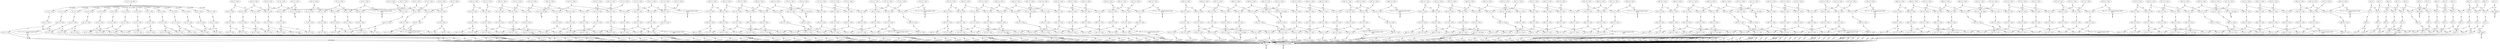 digraph model {
	0 [ label = "0: {(c < 20), init}" ];
	1 [ label = "1: {(c < 20)}" ];
	2 [ label = "2: {(c < 20)}" ];
	3 [ label = "3: {(c < 20)}" ];
	4 [ label = "4: {(c < 20)}" ];
	5 [ label = "5: {(c < 20)}" ];
	6 [ label = "6: {(c < 20)}" ];
	7 [ label = "7: {(c < 20)}" ];
	8 [ label = "8: {(c < 20)}" ];
	9 [ label = "9: {(c < 20)}" ];
	10 [ label = "10: {(c < 20)}" ];
	11 [ label = "11: {(c < 20)}" ];
	12 [ label = "12: {(c < 20)}" ];
	13 [ label = "13: {(c < 20)}" ];
	14 [ label = "14: {(c < 20)}" ];
	15 [ label = "15: {(c < 20)}" ];
	16 [ label = "16: {(c < 20)}" ];
	17 [ label = "17: {(c < 20)}" ];
	18 [ label = "18: {(c < 20)}" ];
	19 [ label = "19: {(c < 20)}" ];
	20 [ label = "20: {(c < 20)}" ];
	21 [ label = "21: {(c < 20)}" ];
	22 [ label = "22: {(c < 20)}" ];
	23 [ label = "23: {(c < 20)}" ];
	24 [ label = "24: {(c < 20)}" ];
	25 [ label = "25: {(c < 20)}" ];
	26 [ label = "26: {(c < 20)}" ];
	27 [ label = "27: {(c < 20)}" ];
	28 [ label = "28: {(c < 20)}" ];
	29 [ label = "29: {(c < 20)}" ];
	30 [ label = "30: {(c < 20)}" ];
	31 [ label = "31: {(c < 20)}" ];
	32 [ label = "32: {(c < 20)}" ];
	33 [ label = "33: {(c < 20), bad}" ];
	34 [ label = "34: {(c < 20)}" ];
	35 [ label = "35: {(c < 20)}" ];
	36 [ label = "36: {(c < 20)}" ];
	37 [ label = "37: {(c < 20)}" ];
	38 [ label = "38: {(c < 20)}" ];
	39 [ label = "39: {(c < 20)}" ];
	40 [ label = "40: {(c < 20)}" ];
	41 [ label = "41: {(c < 20), counterexample_target
goal}" ];
	42 [ label = "42: {(c < 20)}" ];
	43 [ label = "43: {(c < 20)}" ];
	44 [ label = "44: {(c < 20)}" ];
	45 [ label = "45: {(c < 20)}" ];
	46 [ label = "46: {(c < 20)}" ];
	47 [ label = "47: {(c < 20)}" ];
	48 [ label = "48: {(c < 20)}" ];
	49 [ label = "49: {(c < 20)}" ];
	50 [ label = "50: {(c < 20)}" ];
	51 [ label = "51: {(c < 20)}" ];
	52 [ label = "52: {(c < 20)}" ];
	53 [ label = "53: {(c < 20)}" ];
	54 [ label = "54: {(c < 20)}" ];
	55 [ label = "55: {(c < 20)}" ];
	56 [ label = "56: {(c < 20)}" ];
	57 [ label = "57: {(c < 20)}" ];
	58 [ label = "58: {(c < 20)}" ];
	59 [ label = "59: {(c < 20)}" ];
	60 [ label = "60: {(c < 20)}" ];
	61 [ label = "61: {(c < 20), bad}" ];
	62 [ label = "62: {(c < 20)}" ];
	63 [ label = "63: {(c < 20)}" ];
	64 [ label = "64: {(c < 20)}" ];
	65 [ label = "65: {(c < 20)}" ];
	66 [ label = "66: {(c < 20)}" ];
	67 [ label = "67: {(c < 20)}" ];
	68 [ label = "68: {(c < 20)}" ];
	69 [ label = "69: {(c < 20)}" ];
	70 [ label = "70: {(c < 20)}" ];
	71 [ label = "71: {(c < 20), counterexample_target
goal}" ];
	72 [ label = "72: {(c < 20)}" ];
	73 [ label = "73: {(c < 20)}" ];
	74 [ label = "74: {(c < 20)}" ];
	75 [ label = "75: {(c < 20)}" ];
	76 [ label = "76: {(c < 20)}" ];
	77 [ label = "77: {(c < 20)}" ];
	78 [ label = "78: {(c < 20)}" ];
	79 [ label = "79: {(c < 20)}" ];
	80 [ label = "80: {(c < 20)}" ];
	81 [ label = "81: {(c < 20)}" ];
	82 [ label = "82: {(c < 20)}" ];
	83 [ label = "83: {(c < 20)}" ];
	84 [ label = "84: {(c < 20)}" ];
	85 [ label = "85: {(c < 20)}" ];
	86 [ label = "86: {(c < 20)}" ];
	87 [ label = "87: {(c < 20)}" ];
	88 [ label = "88: {(c < 20)}" ];
	89 [ label = "89: {(c < 20)}" ];
	90 [ label = "90: {(c < 20)}" ];
	91 [ label = "91: {(c < 20)}" ];
	92 [ label = "92: {(c < 20)}" ];
	93 [ label = "93: {(c < 20), bad}" ];
	94 [ label = "94: {(c < 20)}" ];
	95 [ label = "95: {(c < 20)}" ];
	96 [ label = "96: {(c < 20)}" ];
	97 [ label = "97: {(c < 20)}" ];
	98 [ label = "98: {(c < 20), counterexample_target
goal}" ];
	99 [ label = "99: {(c < 20)}" ];
	100 [ label = "100: {(c < 20)}" ];
	101 [ label = "101: {(c < 20)}" ];
	102 [ label = "102: {(c < 20)}" ];
	103 [ label = "103: {(c < 20)}" ];
	104 [ label = "104: {(c < 20)}" ];
	105 [ label = "105: {(c < 20)}" ];
	106 [ label = "106: {(c < 20)}" ];
	107 [ label = "107: {(c < 20)}" ];
	108 [ label = "108: {(c < 20)}" ];
	109 [ label = "109: {(c < 20)}" ];
	110 [ label = "110: {(c < 20)}" ];
	111 [ label = "111: {(c < 20)}" ];
	112 [ label = "112: {(c < 20)}" ];
	113 [ label = "113: {(c < 20)}" ];
	114 [ label = "114: {(c < 20)}" ];
	115 [ label = "115: {(c < 20)}" ];
	116 [ label = "116: {(c < 20)}" ];
	117 [ label = "117: {(c < 20)}" ];
	118 [ label = "118: {(c < 20)}" ];
	119 [ label = "119: {(c < 20)}" ];
	120 [ label = "120: {(c < 20)}" ];
	121 [ label = "121: {(c < 20)}" ];
	122 [ label = "122: {(c < 20)}" ];
	123 [ label = "123: {(c < 20)}" ];
	124 [ label = "124: {(c < 20)}" ];
	125 [ label = "125: {(c < 20), bad}" ];
	126 [ label = "126: {(c < 20)}" ];
	127 [ label = "127: {(c < 20)}" ];
	128 [ label = "128: {(c < 20)}" ];
	129 [ label = "129: {(c < 20)}" ];
	130 [ label = "130: {(c < 20), counterexample_target
goal}" ];
	131 [ label = "131: {(c < 20)}" ];
	132 [ label = "132: {(c < 20)}" ];
	133 [ label = "133: {(c < 20)}" ];
	134 [ label = "134: {(c < 20)}" ];
	135 [ label = "135: {(c < 20)}" ];
	136 [ label = "136: {(c < 20)}" ];
	137 [ label = "137: {(c < 20)}" ];
	138 [ label = "138: {(c < 20)}" ];
	139 [ label = "139: {(c < 20)}" ];
	140 [ label = "140: {(c < 20)}" ];
	141 [ label = "141: {(c < 20)}" ];
	142 [ label = "142: {(c < 20)}" ];
	143 [ label = "143: {(c < 20)}" ];
	144 [ label = "144: {(c < 20)}" ];
	145 [ label = "145: {(c < 20)}" ];
	146 [ label = "146: {(c < 20)}" ];
	147 [ label = "147: {(c < 20)}" ];
	148 [ label = "148: {(c < 20)}" ];
	149 [ label = "149: {(c < 20)}" ];
	150 [ label = "150: {(c < 20)}" ];
	151 [ label = "151: {(c < 20)}" ];
	152 [ label = "152: {(c < 20)}" ];
	153 [ label = "153: {(c < 20)}" ];
	154 [ label = "154: {(c < 20)}" ];
	155 [ label = "155: {(c < 20)}" ];
	156 [ label = "156: {(c < 20), bad}" ];
	157 [ label = "157: {(c < 20)}" ];
	158 [ label = "158: {(c < 20)}" ];
	159 [ label = "159: {(c < 20)}" ];
	160 [ label = "160: {(c < 20)}" ];
	161 [ label = "161: {(c < 20)}" ];
	162 [ label = "162: {(c < 20), counterexample_target
goal}" ];
	163 [ label = "163: {(c < 20)}" ];
	164 [ label = "164: {(c < 20)}" ];
	165 [ label = "165: {(c < 20)}" ];
	166 [ label = "166: {(c < 20)}" ];
	167 [ label = "167: {(c < 20)}" ];
	168 [ label = "168: {(c < 20)}" ];
	169 [ label = "169: {(c < 20)}" ];
	170 [ label = "170: {(c < 20)}" ];
	171 [ label = "171: {(c < 20)}" ];
	172 [ label = "172: {(c < 20)}" ];
	173 [ label = "173: {(c < 20)}" ];
	174 [ label = "174: {(c < 20)}" ];
	175 [ label = "175: {(c < 20)}" ];
	176 [ label = "176: {(c < 20)}" ];
	177 [ label = "177: {(c < 20)}" ];
	178 [ label = "178: {(c < 20)}" ];
	179 [ label = "179: {(c < 20)}" ];
	180 [ label = "180: {(c < 20)}" ];
	181 [ label = "181: {(c < 20)}" ];
	182 [ label = "182: {(c < 20)}" ];
	183 [ label = "183: {(c < 20)}" ];
	184 [ label = "184: {(c < 20)}" ];
	185 [ label = "185: {(c < 20)}" ];
	186 [ label = "186: {(c < 20)}" ];
	187 [ label = "187: {(c < 20), bad}" ];
	188 [ label = "188: {(c < 20)}" ];
	189 [ label = "189: {(c < 20)}" ];
	190 [ label = "190: {(c < 20)}" ];
	191 [ label = "191: {(c < 20)}" ];
	192 [ label = "192: {(c < 20)}" ];
	193 [ label = "193: {(c < 20)}" ];
	194 [ label = "194: {(c < 20), counterexample_target
goal}" ];
	195 [ label = "195: {(c < 20)}" ];
	196 [ label = "196: {(c < 20)}" ];
	197 [ label = "197: {(c < 20)}" ];
	198 [ label = "198: {(c < 20)}" ];
	199 [ label = "199: {(c < 20)}" ];
	200 [ label = "200: {(c < 20)}" ];
	201 [ label = "201: {(c < 20)}" ];
	202 [ label = "202: {(c < 20)}" ];
	203 [ label = "203: {(c < 20)}" ];
	204 [ label = "204: {(c < 20)}" ];
	205 [ label = "205: {(c < 20)}" ];
	206 [ label = "206: {(c < 20)}" ];
	207 [ label = "207: {(c < 20)}" ];
	208 [ label = "208: {(c < 20)}" ];
	209 [ label = "209: {(c < 20)}" ];
	210 [ label = "210: {(c < 20)}" ];
	211 [ label = "211: {(c < 20)}" ];
	212 [ label = "212: {(c < 20)}" ];
	213 [ label = "213: {(c < 20)}" ];
	214 [ label = "214: {(c < 20)}" ];
	215 [ label = "215: {(c < 20)}" ];
	216 [ label = "216: {(c < 20)}" ];
	217 [ label = "217: {(c < 20), bad}" ];
	218 [ label = "218: {(c < 20)}" ];
	219 [ label = "219: {(c < 20)}" ];
	220 [ label = "220: {(c < 20)}" ];
	221 [ label = "221: {(c < 20)}" ];
	222 [ label = "222: {(c < 20)}" ];
	223 [ label = "223: {(c < 20)}" ];
	224 [ label = "224: {(c < 20), counterexample_target
goal}" ];
	225 [ label = "225: {(c < 20)}" ];
	226 [ label = "226: {(c < 20)}" ];
	227 [ label = "227: {(c < 20)}" ];
	228 [ label = "228: {(c < 20)}" ];
	229 [ label = "229: {(c < 20)}" ];
	230 [ label = "230: {(c < 20)}" ];
	231 [ label = "231: {(c < 20)}" ];
	232 [ label = "232: {(c < 20)}" ];
	233 [ label = "233: {(c < 20)}" ];
	234 [ label = "234: {(c < 20)}" ];
	235 [ label = "235: {(c < 20)}" ];
	236 [ label = "236: {(c < 20)}" ];
	237 [ label = "237: {(c < 20)}" ];
	238 [ label = "238: {(c < 20)}" ];
	239 [ label = "239: {(c < 20)}" ];
	240 [ label = "240: {(c < 20)}" ];
	241 [ label = "241: {(c < 20)}" ];
	242 [ label = "242: {(c < 20)}" ];
	243 [ label = "243: {(c < 20)}" ];
	244 [ label = "244: {(c < 20)}" ];
	245 [ label = "245: {(c < 20)}" ];
	246 [ label = "246: {(c < 20)}" ];
	247 [ label = "247: {(c < 20), bad}" ];
	248 [ label = "248: {(c < 20)}" ];
	249 [ label = "249: {(c < 20)}" ];
	250 [ label = "250: {(c < 20)}" ];
	251 [ label = "251: {(c < 20)}" ];
	252 [ label = "252: {(c < 20)}" ];
	253 [ label = "253: {(c < 20)}" ];
	254 [ label = "254: {(c < 20), counterexample_target
goal}" ];
	255 [ label = "255: {(c < 20)}" ];
	256 [ label = "256: {(c < 20)}" ];
	257 [ label = "257: {(c < 20)}" ];
	258 [ label = "258: {(c < 20)}" ];
	259 [ label = "259: {(c < 20)}" ];
	260 [ label = "260: {(c < 20)}" ];
	261 [ label = "261: {(c < 20)}" ];
	262 [ label = "262: {(c < 20)}" ];
	263 [ label = "263: {(c < 20)}" ];
	264 [ label = "264: {(c < 20)}" ];
	265 [ label = "265: {(c < 20)}" ];
	266 [ label = "266: {(c < 20)}" ];
	267 [ label = "267: {(c < 20)}" ];
	268 [ label = "268: {(c < 20)}" ];
	269 [ label = "269: {(c < 20)}" ];
	270 [ label = "270: {(c < 20)}" ];
	271 [ label = "271: {(c < 20)}" ];
	272 [ label = "272: {(c < 20)}" ];
	273 [ label = "273: {(c < 20)}" ];
	274 [ label = "274: {(c < 20)}" ];
	275 [ label = "275: {(c < 20)}" ];
	276 [ label = "276: {(c < 20)}" ];
	277 [ label = "277: {(c < 20), bad}" ];
	278 [ label = "278: {(c < 20)}" ];
	279 [ label = "279: {(c < 20)}" ];
	280 [ label = "280: {(c < 20)}" ];
	281 [ label = "281: {(c < 20)}" ];
	282 [ label = "282: {(c < 20)}" ];
	283 [ label = "283: {(c < 20)}" ];
	284 [ label = "284: {(c < 20), counterexample_target
goal}" ];
	285 [ label = "285: {(c < 20)}" ];
	286 [ label = "286: {(c < 20)}" ];
	287 [ label = "287: {(c < 20)}" ];
	288 [ label = "288: {(c < 20)}" ];
	289 [ label = "289: {(c < 20)}" ];
	290 [ label = "290: {(c < 20)}" ];
	291 [ label = "291: {(c < 20)}" ];
	292 [ label = "292: {(c < 20)}" ];
	293 [ label = "293: {(c < 20)}" ];
	294 [ label = "294: {(c < 20)}" ];
	295 [ label = "295: {(c < 20)}" ];
	296 [ label = "296: {(c < 20)}" ];
	297 [ label = "297: {(c < 20)}" ];
	298 [ label = "298: {(c < 20)}" ];
	299 [ label = "299: {(c < 20)}" ];
	300 [ label = "300: {(c < 20)}" ];
	301 [ label = "301: {(c < 20)}" ];
	302 [ label = "302: {(c < 20)}" ];
	303 [ label = "303: {(c < 20)}" ];
	304 [ label = "304: {(c < 20)}" ];
	305 [ label = "305: {(c < 20)}" ];
	306 [ label = "306: {(c < 20)}" ];
	307 [ label = "307: {(c < 20), bad}" ];
	308 [ label = "308: {(c < 20)}" ];
	309 [ label = "309: {(c < 20)}" ];
	310 [ label = "310: {(c < 20)}" ];
	311 [ label = "311: {(c < 20)}" ];
	312 [ label = "312: {(c < 20)}" ];
	313 [ label = "313: {(c < 20)}" ];
	314 [ label = "314: {(c < 20), counterexample_target
goal}" ];
	315 [ label = "315: {(c < 20)}" ];
	316 [ label = "316: {(c < 20)}" ];
	317 [ label = "317: {(c < 20)}" ];
	318 [ label = "318: {(c < 20)}" ];
	319 [ label = "319: {(c < 20)}" ];
	320 [ label = "320: {(c < 20)}" ];
	321 [ label = "321: {(c < 20)}" ];
	322 [ label = "322: {(c < 20)}" ];
	323 [ label = "323: {(c < 20)}" ];
	324 [ label = "324: {(c < 20)}" ];
	325 [ label = "325: {(c < 20)}" ];
	326 [ label = "326: {(c < 20)}" ];
	327 [ label = "327: {(c < 20)}" ];
	328 [ label = "328: {(c < 20)}" ];
	329 [ label = "329: {(c < 20)}" ];
	330 [ label = "330: {(c < 20)}" ];
	331 [ label = "331: {(c < 20)}" ];
	332 [ label = "332: {(c < 20)}" ];
	333 [ label = "333: {(c < 20)}" ];
	334 [ label = "334: {(c < 20)}" ];
	335 [ label = "335: {(c < 20)}" ];
	336 [ label = "336: {(c < 20)}" ];
	337 [ label = "337: {(c < 20), bad}" ];
	338 [ label = "338: {(c < 20)}" ];
	339 [ label = "339: {(c < 20)}" ];
	340 [ label = "340: {(c < 20)}" ];
	341 [ label = "341: {(c < 20)}" ];
	342 [ label = "342: {(c < 20)}" ];
	343 [ label = "343: {(c < 20)}" ];
	344 [ label = "344: {(c < 20), counterexample_target
goal}" ];
	345 [ label = "345: {(c < 20)}" ];
	346 [ label = "346: {(c < 20)}" ];
	347 [ label = "347: {(c < 20)}" ];
	348 [ label = "348: {(c < 20)}" ];
	349 [ label = "349: {(c < 20)}" ];
	350 [ label = "350: {(c < 20)}" ];
	351 [ label = "351: {(c < 20)}" ];
	352 [ label = "352: {(c < 20)}" ];
	353 [ label = "353: {(c < 20)}" ];
	354 [ label = "354: {(c < 20)}" ];
	355 [ label = "355: {(c < 20)}" ];
	356 [ label = "356: {(c < 20)}" ];
	357 [ label = "357: {(c < 20)}" ];
	358 [ label = "358: {(c < 20)}" ];
	359 [ label = "359: {(c < 20)}" ];
	360 [ label = "360: {(c < 20)}" ];
	361 [ label = "361: {(c < 20)}" ];
	362 [ label = "362: {(c < 20)}" ];
	363 [ label = "363: {(c < 20)}" ];
	364 [ label = "364: {(c < 20)}" ];
	365 [ label = "365: {(c < 20)}" ];
	366 [ label = "366: {(c < 20)}" ];
	367 [ label = "367: {(c < 20), bad}" ];
	368 [ label = "368: {(c < 20)}" ];
	369 [ label = "369: {(c < 20)}" ];
	370 [ label = "370: {(c < 20)}" ];
	371 [ label = "371: {(c < 20)}" ];
	372 [ label = "372: {(c < 20)}" ];
	373 [ label = "373: {(c < 20)}" ];
	374 [ label = "374: {(c < 20), counterexample_target
goal}" ];
	375 [ label = "375: {(c < 20)}" ];
	376 [ label = "376: {(c < 20)}" ];
	377 [ label = "377: {(c < 20)}" ];
	378 [ label = "378: {(c < 20)}" ];
	379 [ label = "379: {(c < 20)}" ];
	380 [ label = "380: {(c < 20)}" ];
	381 [ label = "381: {(c < 20)}" ];
	382 [ label = "382: {(c < 20)}" ];
	383 [ label = "383: {(c < 20)}" ];
	384 [ label = "384: {(c < 20)}" ];
	385 [ label = "385: {(c < 20)}" ];
	386 [ label = "386: {(c < 20)}" ];
	387 [ label = "387: {(c < 20)}" ];
	388 [ label = "388: {(c < 20)}" ];
	389 [ label = "389: {(c < 20)}" ];
	390 [ label = "390: {(c < 20)}" ];
	391 [ label = "391: {(c < 20)}" ];
	392 [ label = "392: {(c < 20)}" ];
	393 [ label = "393: {(c < 20)}" ];
	394 [ label = "394: {(c < 20)}" ];
	395 [ label = "395: {(c < 20)}" ];
	396 [ label = "396: {(c < 20)}" ];
	397 [ label = "397: {(c < 20), bad}" ];
	398 [ label = "398: {(c < 20)}" ];
	399 [ label = "399: {(c < 20)}" ];
	400 [ label = "400: {(c < 20)}" ];
	401 [ label = "401: {(c < 20)}" ];
	402 [ label = "402: {(c < 20)}" ];
	403 [ label = "403: {(c < 20)}" ];
	404 [ label = "404: {(c < 20), counterexample_target
goal}" ];
	405 [ label = "405: {(c < 20)}" ];
	406 [ label = "406: {(c < 20)}" ];
	407 [ label = "407: {(c < 20)}" ];
	408 [ label = "408: {(c < 20)}" ];
	409 [ label = "409: {(c < 20)}" ];
	410 [ label = "410: {(c < 20)}" ];
	411 [ label = "411: {(c < 20)}" ];
	412 [ label = "412: {(c < 20)}" ];
	413 [ label = "413: {(c < 20)}" ];
	414 [ label = "414: {(c < 20)}" ];
	415 [ label = "415: {(c < 20)}" ];
	416 [ label = "416: {(c < 20)}" ];
	417 [ label = "417: {(c < 20)}" ];
	418 [ label = "418: {(c < 20)}" ];
	419 [ label = "419: {(c < 20)}" ];
	420 [ label = "420: {(c < 20)}" ];
	421 [ label = "421: {(c < 20)}" ];
	422 [ label = "422: {(c < 20)}" ];
	423 [ label = "423: {(c < 20)}" ];
	424 [ label = "424: {(c < 20)}" ];
	425 [ label = "425: {(c < 20)}" ];
	426 [ label = "426: {(c < 20)}" ];
	427 [ label = "427: {(c < 20), bad}" ];
	428 [ label = "428: {(c < 20)}" ];
	429 [ label = "429: {(c < 20)}" ];
	430 [ label = "430: {(c < 20)}" ];
	431 [ label = "431: {(c < 20)}" ];
	432 [ label = "432: {(c < 20)}" ];
	433 [ label = "433: {(c < 20)}" ];
	434 [ label = "434: {(c < 20), counterexample_target
goal}" ];
	435 [ label = "435: {(c < 20)}" ];
	436 [ label = "436: {(c < 20)}" ];
	437 [ label = "437: {(c < 20)}" ];
	438 [ label = "438: {(c < 20)}" ];
	439 [ label = "439: {(c < 20)}" ];
	440 [ label = "440: {(c < 20)}" ];
	441 [ label = "441: {(c < 20)}" ];
	442 [ label = "442: {(c < 20)}" ];
	443 [ label = "443: {(c < 20)}" ];
	444 [ label = "444: {(c < 20)}" ];
	445 [ label = "445: {(c < 20)}" ];
	446 [ label = "446: {(c < 20)}" ];
	447 [ label = "447: {(c < 20)}" ];
	448 [ label = "448: {(c < 20)}" ];
	449 [ label = "449: {(c < 20)}" ];
	450 [ label = "450: {(c < 20)}" ];
	451 [ label = "451: {(c < 20)}" ];
	452 [ label = "452: {(c < 20)}" ];
	453 [ label = "453: {(c < 20)}" ];
	454 [ label = "454: {(c < 20)}" ];
	455 [ label = "455: {(c < 20)}" ];
	456 [ label = "456: {(c < 20)}" ];
	457 [ label = "457: {(c < 20), bad}" ];
	458 [ label = "458: {(c < 20)}" ];
	459 [ label = "459: {(c < 20)}" ];
	460 [ label = "460: {(c < 20)}" ];
	461 [ label = "461: {(c < 20)}" ];
	462 [ label = "462: {(c < 20)}" ];
	463 [ label = "463: {(c < 20)}" ];
	464 [ label = "464: {(c < 20), counterexample_target
goal}" ];
	465 [ label = "465: {(c < 20)}" ];
	466 [ label = "466: {(c < 20)}" ];
	467 [ label = "467: {(c < 20)}" ];
	468 [ label = "468: {(c < 20)}" ];
	469 [ label = "469: {(c < 20)}" ];
	470 [ label = "470: {(c < 20)}" ];
	471 [ label = "471: {(c < 20)}" ];
	472 [ label = "472: {(c < 20)}" ];
	473 [ label = "473: {(c < 20)}" ];
	474 [ label = "474: {(c < 20)}" ];
	475 [ label = "475: {(c < 20)}" ];
	476 [ label = "476: {(c < 20)}" ];
	477 [ label = "477: {(c < 20)}" ];
	478 [ label = "478: {(c < 20)}" ];
	479 [ label = "479: {(c < 20)}" ];
	480 [ label = "480: {(c < 20)}" ];
	481 [ label = "481: {(c < 20)}" ];
	482 [ label = "482: {(c < 20)}" ];
	483 [ label = "483: {(c < 20)}" ];
	484 [ label = "484: {(c < 20)}" ];
	485 [ label = "485: {(c < 20)}" ];
	486 [ label = "486: {(c < 20)}" ];
	487 [ label = "487: {(c < 20), bad}" ];
	488 [ label = "488: {(c < 20)}" ];
	489 [ label = "489: {(c < 20)}" ];
	490 [ label = "490: {(c < 20)}" ];
	491 [ label = "491: {(c < 20)}" ];
	492 [ label = "492: {(c < 20)}" ];
	493 [ label = "493: {(c < 20)}" ];
	494 [ label = "494: {(c < 20), counterexample_target
goal}" ];
	495 [ label = "495: {(c < 20)}" ];
	496 [ label = "496: {(c < 20)}" ];
	497 [ label = "497: {(c < 20)}" ];
	498 [ label = "498: {(c < 20)}" ];
	499 [ label = "499: {(c < 20)}" ];
	500 [ label = "500: {(c < 20)}" ];
	501 [ label = "501: {(c < 20)}" ];
	502 [ label = "502: {(c < 20)}" ];
	503 [ label = "503: {(c < 20)}" ];
	504 [ label = "504: {(c < 20)}" ];
	505 [ label = "505: {(c < 20)}" ];
	506 [ label = "506: {(c < 20)}" ];
	507 [ label = "507: {(c < 20)}" ];
	508 [ label = "508: {(c < 20)}" ];
	509 [ label = "509: {(c < 20)}" ];
	510 [ label = "510: {(c < 20)}" ];
	511 [ label = "511: {(c < 20)}" ];
	512 [ label = "512: {(c < 20)}" ];
	513 [ label = "513: {(c < 20)}" ];
	514 [ label = "514: {(c < 20)}" ];
	515 [ label = "515: {(c < 20)}" ];
	516 [ label = "516: {(c < 20)}" ];
	517 [ label = "517: {(c < 20), bad}" ];
	518 [ label = "518: {(c < 20)}" ];
	519 [ label = "519: {(c < 20)}" ];
	520 [ label = "520: {(c < 20)}" ];
	521 [ label = "521: {(c < 20)}" ];
	522 [ label = "522: {(c < 20)}" ];
	523 [ label = "523: {(c < 20)}" ];
	524 [ label = "524: {(c < 20), counterexample_target
goal}" ];
	525 [ label = "525: {(c < 20)}" ];
	526 [ label = "526: {(c < 20)}" ];
	527 [ label = "527: {(c < 20)}" ];
	528 [ label = "528: {(c < 20)}" ];
	529 [ label = "529: {(c < 20)}" ];
	530 [ label = "530: {(c < 20)}" ];
	531 [ label = "531: {(c < 20)}" ];
	532 [ label = "532: {(c < 20)}" ];
	533 [ label = "533: {(c < 20)}" ];
	534 [ label = "534: {(c < 20)}" ];
	535 [ label = "535: {(c < 20)}" ];
	536 [ label = "536: {(c < 20)}" ];
	537 [ label = "537: {(c < 20)}" ];
	538 [ label = "538: {(c < 20)}" ];
	539 [ label = "539: {(c < 20)}" ];
	540 [ label = "540: {(c < 20)}" ];
	541 [ label = "541: {(c < 20)}" ];
	542 [ label = "542: {(c < 20)}" ];
	543 [ label = "543: {(c < 20)}" ];
	544 [ label = "544: {(c < 20)}" ];
	545 [ label = "545: {(c < 20)}" ];
	546 [ label = "546: {(c < 20)}" ];
	547 [ label = "547: {(c < 20), bad}" ];
	548 [ label = "548: {(c < 20)}" ];
	549 [ label = "549: {(c < 20)}" ];
	550 [ label = "550: {(c < 20)}" ];
	551 [ label = "551: {(c < 20)}" ];
	552 [ label = "552: {(c < 20)}" ];
	553 [ label = "553: {(c < 20)}" ];
	554 [ label = "554: {(c < 20), counterexample_target
goal}" ];
	555 [ label = "555: {(c < 20)}" ];
	556 [ label = "556: {(c < 20)}" ];
	557 [ label = "557: {(c < 20)}" ];
	558 [ label = "558: {(c < 20)}" ];
	559 [ label = "559: {(c < 20)}" ];
	560 [ label = "560: {(c < 20)}" ];
	561 [ label = "561: {(c < 20)}" ];
	562 [ label = "562: {(c < 20)}" ];
	563 [ label = "563: {(c < 20)}" ];
	564 [ label = "564: {(c < 20)}" ];
	565 [ label = "565: {(c < 20)}" ];
	566 [ label = "566: {(c < 20)}" ];
	567 [ label = "567: {(c < 20)}" ];
	568 [ label = "568: {(c < 20)}" ];
	569 [ label = "569: {(c < 20)}" ];
	570 [ label = "570: {(c < 20)}" ];
	571 [ label = "571: {(c < 20)}" ];
	572 [ label = "572: {(c < 20)}" ];
	573 [ label = "573: {(c < 20)}" ];
	574 [ label = "574: {(c < 20)}" ];
	575 [ label = "575: {(c < 20)}" ];
	576 [ label = "576: {(c < 20)}" ];
	577 [ label = "577: {(c < 20), bad}" ];
	578 [ label = "578: {(c < 20)}" ];
	579 [ label = "579: {(c < 20)}" ];
	580 [ label = "580: {(c < 20)}" ];
	581 [ label = "581: {(c < 20)}" ];
	582 [ label = "582: {(c < 20)}" ];
	583 [ label = "583: {(c < 20)}" ];
	584 [ label = "584: {(c < 20), counterexample_target
goal}" ];
	585 [ label = "585: {}" ];
	586 [ label = "586: {}" ];
	587 [ label = "587: {}" ];
	588 [ label = "588: {}" ];
	589 [ label = "589: {}" ];
	590 [ label = "590: {}" ];
	591 [ label = "591: {}" ];
	592 [ label = "592: {}" ];
	593 [ label = "593: {}" ];
	594 [ label = "594: {}" ];
	595 [ label = "595: {}" ];
	596 [ label = "596: {}" ];
	597 [ label = "597: {}" ];
	598 [ label = "598: {}" ];
	599 [ label = "599: {}" ];
	600 [ label = "600: {}" ];
	601 [ label = "601: {}" ];
	602 [ label = "602: {}" ];
	603 [ label = "603: {}" ];
	604 [ label = "604: {}" ];
	605 [ label = "605: {}" ];
	606 [ label = "606: {}" ];
	607 [ label = "607: {}" ];
	608 [ label = "608: {}" ];
	609 [ label = "609: {}" ];
	610 [ label = "610: {}" ];
	611 [ label = "611: {}" ];
	612 [ label = "612: {}" ];
	613 [ label = "613: {}" ];
	614 [ label = "614: {}" ];
	615 [ label = "615: {}" ];
	616 [ label = "616: {}" ];
	617 [ label = "617: {}" ];
	618 [ label = "618: {}" ];
	619 [ label = "619: {}" ];
	620 [ label = "620: {}" ];
	621 [ label = "621: {}" ];
	622 [ label = "622: {}" ];
	623 [ label = "623: {}" ];
	624 [ label = "624: {}" ];
	625 [ label = "625: {}" ];
	626 [ label = "626: {}" ];
	627 [ label = "627: {}" ];
	628 [ label = "628: {}" ];
	629 [ label = "629: {bad}" ];
	630 [ label = "630: {bad}" ];
	631 [ label = "631: {}" ];
	632 [ label = "632: {}" ];
	633 [ label = "633: {}" ];
	634 [ label = "634: {}" ];
	635 [ label = "635: {}" ];
	636 [ label = "636: {}" ];
	637 [ label = "637: {}" ];
	638 [ label = "638: {}" ];
	639 [ label = "639: {}" ];
	640 [ label = "640: {}" ];
	641 [ label = "641: {}" ];
	642 [ label = "642: {}" ];
	643 [ label = "643: {goal}" ];
	644 [ label = "644: {goal}" ];
	645 [ label = "645: {}" ];
	646 [ label = "646: {counterexample_target}" ];
	"0c0" [shape = "point"];
	0 -> "0c0";
	"0c0" -> 1 [ label= "0.0714286" ];
	"0c0" -> 2 [ label= "0.0714286" ];
	"0c0" -> 3 [ label= "0.0714286" ];
	"0c0" -> 4 [ label= "0.0714286" ];
	"0c0" -> 5 [ label= "0.0714286" ];
	"0c0" -> 6 [ label= "0.0714286" ];
	"0c0" -> 7 [ label= "0.0714286" ];
	"0c0" -> 8 [ label= "0.0714286" ];
	"0c0" -> 9 [ label= "0.0714286" ];
	"0c0" -> 10 [ label= "0.0714286" ];
	"0c0" -> 11 [ label= "0.0714286" ];
	"0c0" -> 12 [ label= "0.0714286" ];
	"0c0" -> 13 [ label= "0.0714286" ];
	"0c0" -> 14 [ label= "0.0714286" ];
	"1c0" [shape = "point"];
	1 -> "1c0";
	"1c0" -> 15 [ label= "1" ];
	"2c0" [shape = "point"];
	2 -> "2c0";
	"2c0" -> 16 [ label= "1" ];
	"3c0" [shape = "point"];
	3 -> "3c0";
	"3c0" -> 17 [ label= "1" ];
	"4c0" [shape = "point"];
	4 -> "4c0";
	"4c0" -> 18 [ label= "1" ];
	"5c0" [shape = "point"];
	5 -> "5c0";
	"5c0" -> 19 [ label= "1" ];
	"6c0" [shape = "point"];
	6 -> "6c0";
	"6c0" -> 20 [ label= "1" ];
	"7c0" [shape = "point"];
	7 -> "7c0";
	"7c0" -> 21 [ label= "1" ];
	"8c0" [shape = "point"];
	8 -> "8c0";
	"8c0" -> 22 [ label= "1" ];
	"9c0" [shape = "point"];
	9 -> "9c0";
	"9c0" -> 23 [ label= "1" ];
	"10c0" [shape = "point"];
	10 -> "10c0";
	"10c0" -> 24 [ label= "1" ];
	"11c0" [shape = "point"];
	11 -> "11c0";
	"11c0" -> 25 [ label= "1" ];
	"12c0" [shape = "point"];
	12 -> "12c0";
	"12c0" -> 26 [ label= "1" ];
	"13c0" [shape = "point"];
	13 -> "13c0";
	"13c0" -> 27 [ label= "1" ];
	"14c0" [shape = "point"];
	14 -> "14c0";
	"14c0" -> 28 [ label= "1" ];
	"15c0" [shape = "point"];
	15 -> "15c0";
	"15c0" -> 30 [ label= "1" ];
	"16c0" [shape = "point"];
	16 -> "16c0";
	"16c0" -> 29 [ label= "0.1" ];
	"16c0" -> 30 [ label= "0.9" ];
	"17c0" [shape = "point"];
	17 -> "17c0";
	"17c0" -> 29 [ label= "0.9" ];
	"17c0" -> 32 [ label= "0.1" ];
	"18c0" [shape = "point"];
	18 -> "18c0";
	"18c0" -> 32 [ label= "0.9" ];
	"18c0" -> 34 [ label= "0.1" ];
	"19c0" [shape = "point"];
	19 -> "19c0";
	"19c0" -> 31 [ label= "1" ];
	"20c0" [shape = "point"];
	20 -> "20c0";
	"20c0" -> 33 [ label= "0.9" ];
	"20c0" -> 35 [ label= "0.1" ];
	"21c0" [shape = "point"];
	21 -> "21c0";
	"21c0" -> 35 [ label= "0.9" ];
	"21c0" -> 36 [ label= "0.1" ];
	"22c0" [shape = "point"];
	22 -> "22c0";
	"22c0" -> 37 [ label= "1" ];
	"23c0" [shape = "point"];
	23 -> "23c0";
	"23c0" -> 37 [ label= "0.9" ];
	"23c0" -> 40 [ label= "0.1" ];
	"24c0" [shape = "point"];
	24 -> "24c0";
	"24c0" -> 38 [ label= "0.1" ];
	"24c0" -> 40 [ label= "0.9" ];
	"25c0" [shape = "point"];
	25 -> "25c0";
	"25c0" -> 38 [ label= "0.9" ];
	"25c0" -> 39 [ label= "0.1" ];
	"26c0" [shape = "point"];
	26 -> "26c0";
	"26c0" -> 41 [ label= "0.9" ];
	"26c0" -> 42 [ label= "0.1" ];
	"27c0" [shape = "point"];
	27 -> "27c0";
	"27c0" -> 42 [ label= "0.9" ];
	"27c0" -> 43 [ label= "0.1" ];
	"28c0" [shape = "point"];
	28 -> "28c0";
	"28c0" -> 43 [ label= "0.9" ];
	"28c0" -> 44 [ label= "0.1" ];
	"29c0" [shape = "point"];
	29 -> "29c0";
	"29c0" -> 645 [ label= "6.07292e-13" ];
	"29c0" -> 646 [ label= "1" ];
	"30c0" [shape = "point"];
	30 -> "30c0";
	"30c0" -> 645 [ label= "1.25455e-14" ];
	"30c0" -> 646 [ label= "1" ];
	"31c0" [shape = "point"];
	31 -> "31c0";
	"31c0" -> 645 [ label= "1.11022e-16" ];
	"31c0" -> 646 [ label= "1" ];
	"32c0" [shape = "point"];
	32 -> "32c0";
	"32c0" -> 645 [ label= "2.0684e-11" ];
	"32c0" -> 646 [ label= "1" ];
	"33c0" [shape = "point"];
	33 -> "33c0";
	"33c0" -> 33 [ label= "1" ];
	"34c0" [shape = "point"];
	34 -> "34c0";
	"34c0" -> 645 [ label= "5.26616e-10" ];
	"34c0" -> 646 [ label= "1" ];
	"35c0" [shape = "point"];
	35 -> "35c0";
	"35c0" -> 645 [ label= "6.07292e-13" ];
	"35c0" -> 646 [ label= "1" ];
	"36c0" [shape = "point"];
	36 -> "36c0";
	"36c0" -> 645 [ label= "2.06839e-11" ];
	"36c0" -> 646 [ label= "1" ];
	"37c0" [shape = "point"];
	37 -> "37c0";
	"37c0" -> 645 [ label= "0" ];
	"37c0" -> 646 [ label= "1" ];
	"38c0" [shape = "point"];
	38 -> "38c0";
	"38c0" -> 645 [ label= "1.25455e-14" ];
	"38c0" -> 646 [ label= "1" ];
	"39c0" [shape = "point"];
	39 -> "39c0";
	"39c0" -> 645 [ label= "6.07292e-13" ];
	"39c0" -> 646 [ label= "1" ];
	"40c0" [shape = "point"];
	40 -> "40c0";
	"40c0" -> 645 [ label= "1.11022e-16" ];
	"40c0" -> 646 [ label= "1" ];
	"41c0" [shape = "point"];
	41 -> "41c0";
	"41c0" -> 41 [ label= "1" ];
	"42c0" [shape = "point"];
	42 -> "42c0";
	"42c0" -> 645 [ label= "0" ];
	"42c0" -> 646 [ label= "1" ];
	"43c0" [shape = "point"];
	43 -> "43c0";
	"43c0" -> 645 [ label= "1.11022e-16" ];
	"43c0" -> 646 [ label= "1" ];
	"44c0" [shape = "point"];
	44 -> "44c0";
	"44c0" -> 645 [ label= "1.25455e-14" ];
	"44c0" -> 646 [ label= "1" ];
	"45c0" [shape = "point"];
	45 -> "45c0";
	"45c0" -> 60 [ label= "0.1" ];
	"45c0" -> 61 [ label= "0.9" ];
	"46c0" [shape = "point"];
	46 -> "46c0";
	"46c0" -> 62 [ label= "0.1" ];
	"46c0" -> 63 [ label= "0.9" ];
	"47c0" [shape = "point"];
	47 -> "47c0";
	"47c0" -> 63 [ label= "0.1" ];
	"47c0" -> 64 [ label= "0.9" ];
	"48c0" [shape = "point"];
	48 -> "48c0";
	"48c0" -> 59 [ label= "0.1" ];
	"48c0" -> 66 [ label= "0.9" ];
	"49c0" [shape = "point"];
	49 -> "49c0";
	"49c0" -> 65 [ label= "0.1" ];
	"49c0" -> 67 [ label= "0.9" ];
	"50c0" [shape = "point"];
	50 -> "50c0";
	"50c0" -> 66 [ label= "0.1" ];
	"50c0" -> 68 [ label= "0.9" ];
	"51c0" [shape = "point"];
	51 -> "51c0";
	"51c0" -> 67 [ label= "0.1" ];
	"51c0" -> 69 [ label= "0.9" ];
	"52c0" [shape = "point"];
	52 -> "52c0";
	"52c0" -> 64 [ label= "0.1" ];
	"52c0" -> 71 [ label= "0.9" ];
	"53c0" [shape = "point"];
	53 -> "53c0";
	"53c0" -> 68 [ label= "0.1" ];
	"53c0" -> 72 [ label= "0.9" ];
	"54c0" [shape = "point"];
	54 -> "54c0";
	"54c0" -> 69 [ label= "0.1" ];
	"54c0" -> 73 [ label= "0.9" ];
	"55c0" [shape = "point"];
	55 -> "55c0";
	"55c0" -> 70 [ label= "0.1" ];
	"55c0" -> 74 [ label= "0.9" ];
	"56c0" [shape = "point"];
	56 -> "56c0";
	"56c0" -> 74 [ label= "1" ];
	"57c0" [shape = "point"];
	57 -> "57c0";
	"57c0" -> 72 [ label= "1" ];
	"58c0" [shape = "point"];
	58 -> "58c0";
	"58c0" -> 73 [ label= "1" ];
	"59c0" [shape = "point"];
	59 -> "59c0";
	"59c0" -> 75 [ label= "1" ];
	"60c0" [shape = "point"];
	60 -> "60c0";
	"60c0" -> 76 [ label= "1" ];
	"61c0" [shape = "point"];
	61 -> "61c0";
	"61c0" -> 61 [ label= "1" ];
	"62c0" [shape = "point"];
	62 -> "62c0";
	"62c0" -> 77 [ label= "1" ];
	"63c0" [shape = "point"];
	63 -> "63c0";
	"63c0" -> 78 [ label= "1" ];
	"64c0" [shape = "point"];
	64 -> "64c0";
	"64c0" -> 79 [ label= "1" ];
	"65c0" [shape = "point"];
	65 -> "65c0";
	"65c0" -> 80 [ label= "1" ];
	"66c0" [shape = "point"];
	66 -> "66c0";
	"66c0" -> 81 [ label= "1" ];
	"67c0" [shape = "point"];
	67 -> "67c0";
	"67c0" -> 82 [ label= "1" ];
	"68c0" [shape = "point"];
	68 -> "68c0";
	"68c0" -> 83 [ label= "1" ];
	"69c0" [shape = "point"];
	69 -> "69c0";
	"69c0" -> 84 [ label= "1" ];
	"70c0" [shape = "point"];
	70 -> "70c0";
	"70c0" -> 85 [ label= "1" ];
	"71c0" [shape = "point"];
	71 -> "71c0";
	"71c0" -> 71 [ label= "1" ];
	"72c0" [shape = "point"];
	72 -> "72c0";
	"72c0" -> 86 [ label= "1" ];
	"73c0" [shape = "point"];
	73 -> "73c0";
	"73c0" -> 87 [ label= "1" ];
	"74c0" [shape = "point"];
	74 -> "74c0";
	"74c0" -> 88 [ label= "1" ];
	"75c0" [shape = "point"];
	75 -> "75c0";
	"75c0" -> 90 [ label= "0.1" ];
	"75c0" -> 92 [ label= "0.9" ];
	"76c0" [shape = "point"];
	76 -> "76c0";
	"76c0" -> 92 [ label= "0.1" ];
	"76c0" -> 94 [ label= "0.9" ];
	"77c0" [shape = "point"];
	77 -> "77c0";
	"77c0" -> 94 [ label= "1" ];
	"78c0" [shape = "point"];
	78 -> "78c0";
	"78c0" -> 95 [ label= "1" ];
	"79c0" [shape = "point"];
	79 -> "79c0";
	"79c0" -> 96 [ label= "1" ];
	"80c0" [shape = "point"];
	80 -> "80c0";
	"80c0" -> 89 [ label= "0.1" ];
	"80c0" -> 90 [ label= "0.9" ];
	"81c0" [shape = "point"];
	81 -> "81c0";
	"81c0" -> 91 [ label= "0.1" ];
	"81c0" -> 93 [ label= "0.9" ];
	"82c0" [shape = "point"];
	82 -> "82c0";
	"82c0" -> 91 [ label= "0.9" ];
	"82c0" -> 99 [ label= "0.1" ];
	"83c0" [shape = "point"];
	83 -> "83c0";
	"83c0" -> 97 [ label= "0.9" ];
	"83c0" -> 100 [ label= "0.1" ];
	"84c0" [shape = "point"];
	84 -> "84c0";
	"84c0" -> 100 [ label= "0.9" ];
	"84c0" -> 101 [ label= "0.1" ];
	"85c0" [shape = "point"];
	85 -> "85c0";
	"85c0" -> 96 [ label= "0.9" ];
	"85c0" -> 97 [ label= "0.1" ];
	"86c0" [shape = "point"];
	86 -> "86c0";
	"86c0" -> 102 [ label= "0.1" ];
	"86c0" -> 104 [ label= "0.9" ];
	"87c0" [shape = "point"];
	87 -> "87c0";
	"87c0" -> 102 [ label= "0.9" ];
	"87c0" -> 103 [ label= "0.1" ];
	"88c0" [shape = "point"];
	88 -> "88c0";
	"88c0" -> 98 [ label= "0.9" ];
	"88c0" -> 104 [ label= "0.1" ];
	"89c0" [shape = "point"];
	89 -> "89c0";
	"89c0" -> 645 [ label= "2.70285e-08" ];
	"89c0" -> 646 [ label= "1" ];
	"90c0" [shape = "point"];
	90 -> "90c0";
	"90c0" -> 645 [ label= "1.23591e-09" ];
	"90c0" -> 646 [ label= "1" ];
	"91c0" [shape = "point"];
	91 -> "91c0";
	"91c0" -> 645 [ label= "4.18103e-11" ];
	"91c0" -> 646 [ label= "1" ];
	"92c0" [shape = "point"];
	92 -> "92c0";
	"92c0" -> 645 [ label= "4.18103e-11" ];
	"92c0" -> 646 [ label= "1" ];
	"93c0" [shape = "point"];
	93 -> "93c0";
	"93c0" -> 93 [ label= "1" ];
	"94c0" [shape = "point"];
	94 -> "94c0";
	"94c0" -> 645 [ label= "9.86433e-13" ];
	"94c0" -> 646 [ label= "1" ];
	"95c0" [shape = "point"];
	95 -> "95c0";
	"95c0" -> 645 [ label= "1.44329e-14" ];
	"95c0" -> 646 [ label= "1" ];
	"96c0" [shape = "point"];
	96 -> "96c0";
	"96c0" -> 645 [ label= "1.11022e-16" ];
	"96c0" -> 646 [ label= "1" ];
	"97c0" [shape = "point"];
	97 -> "97c0";
	"97c0" -> 645 [ label= "1.44329e-14" ];
	"97c0" -> 646 [ label= "1" ];
	"98c0" [shape = "point"];
	98 -> "98c0";
	"98c0" -> 98 [ label= "1" ];
	"99c0" [shape = "point"];
	99 -> "99c0";
	"99c0" -> 645 [ label= "1.23591e-09" ];
	"99c0" -> 646 [ label= "1" ];
	"100c0" [shape = "point"];
	100 -> "100c0";
	"100c0" -> 645 [ label= "9.86433e-13" ];
	"100c0" -> 646 [ label= "1" ];
	"101c0" [shape = "point"];
	101 -> "101c0";
	"101c0" -> 645 [ label= "4.18103e-11" ];
	"101c0" -> 646 [ label= "1" ];
	"102c0" [shape = "point"];
	102 -> "102c0";
	"102c0" -> 645 [ label= "1.44329e-14" ];
	"102c0" -> 646 [ label= "1" ];
	"103c0" [shape = "point"];
	103 -> "103c0";
	"103c0" -> 645 [ label= "9.86544e-13" ];
	"103c0" -> 646 [ label= "1" ];
	"104c0" [shape = "point"];
	104 -> "104c0";
	"104c0" -> 645 [ label= "1.11022e-16" ];
	"104c0" -> 646 [ label= "1" ];
	"105c0" [shape = "point"];
	105 -> "105c0";
	"105c0" -> 119 [ label= "0.1" ];
	"105c0" -> 120 [ label= "0.9" ];
	"106c0" [shape = "point"];
	106 -> "106c0";
	"106c0" -> 121 [ label= "0.1" ];
	"106c0" -> 122 [ label= "0.9" ];
	"107c0" [shape = "point"];
	107 -> "107c0";
	"107c0" -> 122 [ label= "0.1" ];
	"107c0" -> 124 [ label= "0.9" ];
	"108c0" [shape = "point"];
	108 -> "108c0";
	"108c0" -> 123 [ label= "0.1" ];
	"108c0" -> 125 [ label= "0.9" ];
	"109c0" [shape = "point"];
	109 -> "109c0";
	"109c0" -> 126 [ label= "0.1" ];
	"109c0" -> 127 [ label= "0.9" ];
	"110c0" [shape = "point"];
	110 -> "110c0";
	"110c0" -> 127 [ label= "0.1" ];
	"110c0" -> 128 [ label= "0.9" ];
	"111c0" [shape = "point"];
	111 -> "111c0";
	"111c0" -> 128 [ label= "0.1" ];
	"111c0" -> 130 [ label= "0.9" ];
	"112c0" [shape = "point"];
	112 -> "112c0";
	"112c0" -> 129 [ label= "0.1" ];
	"112c0" -> 131 [ label= "0.9" ];
	"113c0" [shape = "point"];
	113 -> "113c0";
	"113c0" -> 120 [ label= "0.1" ];
	"113c0" -> 132 [ label= "0.9" ];
	"114c0" [shape = "point"];
	114 -> "114c0";
	"114c0" -> 124 [ label= "0.1" ];
	"114c0" -> 133 [ label= "0.9" ];
	"115c0" [shape = "point"];
	115 -> "115c0";
	"115c0" -> 132 [ label= "0.1" ];
	"115c0" -> 134 [ label= "0.9" ];
	"116c0" [shape = "point"];
	116 -> "116c0";
	"116c0" -> 133 [ label= "1" ];
	"117c0" [shape = "point"];
	117 -> "117c0";
	"117c0" -> 134 [ label= "1" ];
	"118c0" [shape = "point"];
	118 -> "118c0";
	"118c0" -> 131 [ label= "1" ];
	"119c0" [shape = "point"];
	119 -> "119c0";
	"119c0" -> 135 [ label= "1" ];
	"120c0" [shape = "point"];
	120 -> "120c0";
	"120c0" -> 136 [ label= "1" ];
	"121c0" [shape = "point"];
	121 -> "121c0";
	"121c0" -> 137 [ label= "1" ];
	"122c0" [shape = "point"];
	122 -> "122c0";
	"122c0" -> 138 [ label= "1" ];
	"123c0" [shape = "point"];
	123 -> "123c0";
	"123c0" -> 139 [ label= "1" ];
	"124c0" [shape = "point"];
	124 -> "124c0";
	"124c0" -> 140 [ label= "1" ];
	"125c0" [shape = "point"];
	125 -> "125c0";
	"125c0" -> 125 [ label= "1" ];
	"126c0" [shape = "point"];
	126 -> "126c0";
	"126c0" -> 141 [ label= "1" ];
	"127c0" [shape = "point"];
	127 -> "127c0";
	"127c0" -> 142 [ label= "1" ];
	"128c0" [shape = "point"];
	128 -> "128c0";
	"128c0" -> 143 [ label= "1" ];
	"129c0" [shape = "point"];
	129 -> "129c0";
	"129c0" -> 144 [ label= "1" ];
	"130c0" [shape = "point"];
	130 -> "130c0";
	"130c0" -> 130 [ label= "1" ];
	"131c0" [shape = "point"];
	131 -> "131c0";
	"131c0" -> 145 [ label= "1" ];
	"132c0" [shape = "point"];
	132 -> "132c0";
	"132c0" -> 146 [ label= "1" ];
	"133c0" [shape = "point"];
	133 -> "133c0";
	"133c0" -> 147 [ label= "1" ];
	"134c0" [shape = "point"];
	134 -> "134c0";
	"134c0" -> 148 [ label= "1" ];
	"135c0" [shape = "point"];
	135 -> "135c0";
	"135c0" -> 149 [ label= "0.1" ];
	"135c0" -> 151 [ label= "0.9" ];
	"136c0" [shape = "point"];
	136 -> "136c0";
	"136c0" -> 150 [ label= "0.1" ];
	"136c0" -> 153 [ label= "0.9" ];
	"137c0" [shape = "point"];
	137 -> "137c0";
	"137c0" -> 151 [ label= "0.1" ];
	"137c0" -> 154 [ label= "0.9" ];
	"138c0" [shape = "point"];
	138 -> "138c0";
	"138c0" -> 153 [ label= "0.1" ];
	"138c0" -> 156 [ label= "0.9" ];
	"139c0" [shape = "point"];
	139 -> "139c0";
	"139c0" -> 154 [ label= "0.1" ];
	"139c0" -> 157 [ label= "0.9" ];
	"140c0" [shape = "point"];
	140 -> "140c0";
	"140c0" -> 155 [ label= "0.1" ];
	"140c0" -> 159 [ label= "0.9" ];
	"141c0" [shape = "point"];
	141 -> "141c0";
	"141c0" -> 157 [ label= "1" ];
	"142c0" [shape = "point"];
	142 -> "142c0";
	"142c0" -> 160 [ label= "1" ];
	"143c0" [shape = "point"];
	143 -> "143c0";
	"143c0" -> 161 [ label= "1" ];
	"144c0" [shape = "point"];
	144 -> "144c0";
	"144c0" -> 159 [ label= "0.1" ];
	"144c0" -> 161 [ label= "0.9" ];
	"145c0" [shape = "point"];
	145 -> "145c0";
	"145c0" -> 162 [ label= "0.9" ];
	"145c0" -> 163 [ label= "0.1" ];
	"146c0" [shape = "point"];
	146 -> "146c0";
	"146c0" -> 152 [ label= "0.1" ];
	"146c0" -> 155 [ label= "0.9" ];
	"147c0" [shape = "point"];
	147 -> "147c0";
	"147c0" -> 158 [ label= "0.1" ];
	"147c0" -> 163 [ label= "0.9" ];
	"148c0" [shape = "point"];
	148 -> "148c0";
	"148c0" -> 158 [ label= "0.9" ];
	"148c0" -> 164 [ label= "0.1" ];
	"149c0" [shape = "point"];
	149 -> "149c0";
	"149c0" -> 645 [ label= "1.25057e-06" ];
	"149c0" -> 646 [ label= "0.999999" ];
	"150c0" [shape = "point"];
	150 -> "150c0";
	"150c0" -> 645 [ label= "6.84041e-08" ];
	"150c0" -> 646 [ label= "1" ];
	"151c0" [shape = "point"];
	151 -> "151c0";
	"151c0" -> 645 [ label= "6.84041e-08" ];
	"151c0" -> 646 [ label= "1" ];
	"152c0" [shape = "point"];
	152 -> "152c0";
	"152c0" -> 645 [ label= "2.72854e-09" ];
	"152c0" -> 646 [ label= "1" ];
	"153c0" [shape = "point"];
	153 -> "153c0";
	"153c0" -> 645 [ label= "2.72854e-09" ];
	"153c0" -> 646 [ label= "1" ];
	"154c0" [shape = "point"];
	154 -> "154c0";
	"154c0" -> 645 [ label= "2.72854e-09" ];
	"154c0" -> 646 [ label= "1" ];
	"155c0" [shape = "point"];
	155 -> "155c0";
	"155c0" -> 645 [ label= "7.49799e-11" ];
	"155c0" -> 646 [ label= "1" ];
	"156c0" [shape = "point"];
	156 -> "156c0";
	"156c0" -> 156 [ label= "1" ];
	"157c0" [shape = "point"];
	157 -> "157c0";
	"157c0" -> 645 [ label= "7.49799e-11" ];
	"157c0" -> 646 [ label= "1" ];
	"158c0" [shape = "point"];
	158 -> "158c0";
	"158c0" -> 645 [ label= "1.26987e-12" ];
	"158c0" -> 646 [ label= "1" ];
	"159c0" [shape = "point"];
	159 -> "159c0";
	"159c0" -> 645 [ label= "1.26987e-12" ];
	"159c0" -> 646 [ label= "1" ];
	"160c0" [shape = "point"];
	160 -> "160c0";
	"160c0" -> 645 [ label= "1.26987e-12" ];
	"160c0" -> 646 [ label= "1" ];
	"161c0" [shape = "point"];
	161 -> "161c0";
	"161c0" -> 645 [ label= "9.99201e-15" ];
	"161c0" -> 646 [ label= "1" ];
	"162c0" [shape = "point"];
	162 -> "162c0";
	"162c0" -> 162 [ label= "1" ];
	"163c0" [shape = "point"];
	163 -> "163c0";
	"163c0" -> 645 [ label= "9.99201e-15" ];
	"163c0" -> 646 [ label= "1" ];
	"164c0" [shape = "point"];
	164 -> "164c0";
	"164c0" -> 645 [ label= "7.49799e-11" ];
	"164c0" -> 646 [ label= "1" ];
	"165c0" [shape = "point"];
	165 -> "165c0";
	"165c0" -> 179 [ label= "0.1" ];
	"165c0" -> 180 [ label= "0.9" ];
	"166c0" [shape = "point"];
	166 -> "166c0";
	"166c0" -> 180 [ label= "0.1" ];
	"166c0" -> 182 [ label= "0.9" ];
	"167c0" [shape = "point"];
	167 -> "167c0";
	"167c0" -> 181 [ label= "0.1" ];
	"167c0" -> 183 [ label= "0.9" ];
	"168c0" [shape = "point"];
	168 -> "168c0";
	"168c0" -> 182 [ label= "0.1" ];
	"168c0" -> 185 [ label= "0.9" ];
	"169c0" [shape = "point"];
	169 -> "169c0";
	"169c0" -> 183 [ label= "0.1" ];
	"169c0" -> 186 [ label= "0.9" ];
	"170c0" [shape = "point"];
	170 -> "170c0";
	"170c0" -> 184 [ label= "0.1" ];
	"170c0" -> 187 [ label= "0.9" ];
	"171c0" [shape = "point"];
	171 -> "171c0";
	"171c0" -> 186 [ label= "0.1" ];
	"171c0" -> 189 [ label= "0.9" ];
	"172c0" [shape = "point"];
	172 -> "172c0";
	"172c0" -> 188 [ label= "0.1" ];
	"172c0" -> 191 [ label= "0.9" ];
	"173c0" [shape = "point"];
	173 -> "173c0";
	"173c0" -> 189 [ label= "1" ];
	"174c0" [shape = "point"];
	174 -> "174c0";
	"174c0" -> 190 [ label= "0.1" ];
	"174c0" -> 192 [ label= "0.9" ];
	"175c0" [shape = "point"];
	175 -> "175c0";
	"175c0" -> 191 [ label= "0.1" ];
	"175c0" -> 193 [ label= "0.9" ];
	"176c0" [shape = "point"];
	176 -> "176c0";
	"176c0" -> 193 [ label= "0.1" ];
	"176c0" -> 194 [ label= "0.9" ];
	"177c0" [shape = "point"];
	177 -> "177c0";
	"177c0" -> 192 [ label= "1" ];
	"178c0" [shape = "point"];
	178 -> "178c0";
	"178c0" -> 185 [ label= "1" ];
	"179c0" [shape = "point"];
	179 -> "179c0";
	"179c0" -> 195 [ label= "1" ];
	"180c0" [shape = "point"];
	180 -> "180c0";
	"180c0" -> 196 [ label= "1" ];
	"181c0" [shape = "point"];
	181 -> "181c0";
	"181c0" -> 197 [ label= "1" ];
	"182c0" [shape = "point"];
	182 -> "182c0";
	"182c0" -> 198 [ label= "1" ];
	"183c0" [shape = "point"];
	183 -> "183c0";
	"183c0" -> 199 [ label= "1" ];
	"184c0" [shape = "point"];
	184 -> "184c0";
	"184c0" -> 200 [ label= "1" ];
	"185c0" [shape = "point"];
	185 -> "185c0";
	"185c0" -> 201 [ label= "1" ];
	"186c0" [shape = "point"];
	186 -> "186c0";
	"186c0" -> 202 [ label= "1" ];
	"187c0" [shape = "point"];
	187 -> "187c0";
	"187c0" -> 187 [ label= "1" ];
	"188c0" [shape = "point"];
	188 -> "188c0";
	"188c0" -> 203 [ label= "1" ];
	"189c0" [shape = "point"];
	189 -> "189c0";
	"189c0" -> 204 [ label= "1" ];
	"190c0" [shape = "point"];
	190 -> "190c0";
	"190c0" -> 205 [ label= "1" ];
	"191c0" [shape = "point"];
	191 -> "191c0";
	"191c0" -> 206 [ label= "1" ];
	"192c0" [shape = "point"];
	192 -> "192c0";
	"192c0" -> 207 [ label= "1" ];
	"193c0" [shape = "point"];
	193 -> "193c0";
	"193c0" -> 208 [ label= "1" ];
	"194c0" [shape = "point"];
	194 -> "194c0";
	"194c0" -> 194 [ label= "1" ];
	"195c0" [shape = "point"];
	195 -> "195c0";
	"195c0" -> 209 [ label= "0.1" ];
	"195c0" -> 211 [ label= "0.9" ];
	"196c0" [shape = "point"];
	196 -> "196c0";
	"196c0" -> 210 [ label= "0.1" ];
	"196c0" -> 213 [ label= "0.9" ];
	"197c0" [shape = "point"];
	197 -> "197c0";
	"197c0" -> 211 [ label= "0.1" ];
	"197c0" -> 214 [ label= "0.9" ];
	"198c0" [shape = "point"];
	198 -> "198c0";
	"198c0" -> 212 [ label= "0.1" ];
	"198c0" -> 216 [ label= "0.9" ];
	"199c0" [shape = "point"];
	199 -> "199c0";
	"199c0" -> 213 [ label= "0.1" ];
	"199c0" -> 217 [ label= "0.9" ];
	"200c0" [shape = "point"];
	200 -> "200c0";
	"200c0" -> 214 [ label= "0.1" ];
	"200c0" -> 218 [ label= "0.9" ];
	"201c0" [shape = "point"];
	201 -> "201c0";
	"201c0" -> 215 [ label= "0.1" ];
	"201c0" -> 219 [ label= "0.9" ];
	"202c0" [shape = "point"];
	202 -> "202c0";
	"202c0" -> 216 [ label= "0.1" ];
	"202c0" -> 220 [ label= "0.9" ];
	"203c0" [shape = "point"];
	203 -> "203c0";
	"203c0" -> 218 [ label= "1" ];
	"204c0" [shape = "point"];
	204 -> "204c0";
	"204c0" -> 219 [ label= "0.1" ];
	"204c0" -> 222 [ label= "0.9" ];
	"205c0" [shape = "point"];
	205 -> "205c0";
	"205c0" -> 220 [ label= "0.1" ];
	"205c0" -> 223 [ label= "0.9" ];
	"206c0" [shape = "point"];
	206 -> "206c0";
	"206c0" -> 221 [ label= "1" ];
	"207c0" [shape = "point"];
	207 -> "207c0";
	"207c0" -> 222 [ label= "0.1" ];
	"207c0" -> 224 [ label= "0.9" ];
	"208c0" [shape = "point"];
	208 -> "208c0";
	"208c0" -> 223 [ label= "1" ];
	"209c0" [shape = "point"];
	209 -> "209c0";
	"209c0" -> 645 [ label= "5.01803e-05" ];
	"209c0" -> 646 [ label= "0.99995" ];
	"210c0" [shape = "point"];
	210 -> "210c0";
	"210c0" -> 645 [ label= "3.41353e-06" ];
	"210c0" -> 646 [ label= "0.999997" ];
	"211c0" [shape = "point"];
	211 -> "211c0";
	"211c0" -> 645 [ label= "3.41353e-06" ];
	"211c0" -> 646 [ label= "0.999997" ];
	"212c0" [shape = "point"];
	212 -> "212c0";
	"212c0" -> 645 [ label= "1.65835e-07" ];
	"212c0" -> 646 [ label= "1" ];
	"213c0" [shape = "point"];
	213 -> "213c0";
	"213c0" -> 645 [ label= "1.65835e-07" ];
	"213c0" -> 646 [ label= "1" ];
	"214c0" [shape = "point"];
	214 -> "214c0";
	"214c0" -> 645 [ label= "1.65835e-07" ];
	"214c0" -> 646 [ label= "1" ];
	"215c0" [shape = "point"];
	215 -> "215c0";
	"215c0" -> 645 [ label= "5.455e-09" ];
	"215c0" -> 646 [ label= "1" ];
	"216c0" [shape = "point"];
	216 -> "216c0";
	"216c0" -> 645 [ label= "5.455e-09" ];
	"216c0" -> 646 [ label= "1" ];
	"217c0" [shape = "point"];
	217 -> "217c0";
	"217c0" -> 217 [ label= "1" ];
	"218c0" [shape = "point"];
	218 -> "218c0";
	"218c0" -> 645 [ label= "5.455e-09" ];
	"218c0" -> 646 [ label= "1" ];
	"219c0" [shape = "point"];
	219 -> "219c0";
	"219c0" -> 645 [ label= "1.09e-10" ];
	"219c0" -> 646 [ label= "1" ];
	"220c0" [shape = "point"];
	220 -> "220c0";
	"220c0" -> 645 [ label= "1.09e-10" ];
	"220c0" -> 646 [ label= "1" ];
	"221c0" [shape = "point"];
	221 -> "221c0";
	"221c0" -> 645 [ label= "1.09e-10" ];
	"221c0" -> 646 [ label= "1" ];
	"222c0" [shape = "point"];
	222 -> "222c0";
	"222c0" -> 645 [ label= "9.99978e-13" ];
	"222c0" -> 646 [ label= "1" ];
	"223c0" [shape = "point"];
	223 -> "223c0";
	"223c0" -> 645 [ label= "9.99978e-13" ];
	"223c0" -> 646 [ label= "1" ];
	"224c0" [shape = "point"];
	224 -> "224c0";
	"224c0" -> 224 [ label= "1" ];
	"225c0" [shape = "point"];
	225 -> "225c0";
	"225c0" -> 239 [ label= "0.1" ];
	"225c0" -> 240 [ label= "0.9" ];
	"226c0" [shape = "point"];
	226 -> "226c0";
	"226c0" -> 240 [ label= "0.1" ];
	"226c0" -> 242 [ label= "0.9" ];
	"227c0" [shape = "point"];
	227 -> "227c0";
	"227c0" -> 241 [ label= "0.1" ];
	"227c0" -> 243 [ label= "0.9" ];
	"228c0" [shape = "point"];
	228 -> "228c0";
	"228c0" -> 242 [ label= "0.1" ];
	"228c0" -> 245 [ label= "0.9" ];
	"229c0" [shape = "point"];
	229 -> "229c0";
	"229c0" -> 243 [ label= "0.1" ];
	"229c0" -> 246 [ label= "0.9" ];
	"230c0" [shape = "point"];
	230 -> "230c0";
	"230c0" -> 244 [ label= "0.1" ];
	"230c0" -> 247 [ label= "0.9" ];
	"231c0" [shape = "point"];
	231 -> "231c0";
	"231c0" -> 245 [ label= "1" ];
	"232c0" [shape = "point"];
	232 -> "232c0";
	"232c0" -> 246 [ label= "0.1" ];
	"232c0" -> 249 [ label= "0.9" ];
	"233c0" [shape = "point"];
	233 -> "233c0";
	"233c0" -> 248 [ label= "0.1" ];
	"233c0" -> 251 [ label= "0.9" ];
	"234c0" [shape = "point"];
	234 -> "234c0";
	"234c0" -> 249 [ label= "1" ];
	"235c0" [shape = "point"];
	235 -> "235c0";
	"235c0" -> 250 [ label= "0.1" ];
	"235c0" -> 252 [ label= "0.9" ];
	"236c0" [shape = "point"];
	236 -> "236c0";
	"236c0" -> 251 [ label= "0.1" ];
	"236c0" -> 253 [ label= "0.9" ];
	"237c0" [shape = "point"];
	237 -> "237c0";
	"237c0" -> 252 [ label= "1" ];
	"238c0" [shape = "point"];
	238 -> "238c0";
	"238c0" -> 253 [ label= "0.1" ];
	"238c0" -> 254 [ label= "0.9" ];
	"239c0" [shape = "point"];
	239 -> "239c0";
	"239c0" -> 255 [ label= "1" ];
	"240c0" [shape = "point"];
	240 -> "240c0";
	"240c0" -> 256 [ label= "1" ];
	"241c0" [shape = "point"];
	241 -> "241c0";
	"241c0" -> 257 [ label= "1" ];
	"242c0" [shape = "point"];
	242 -> "242c0";
	"242c0" -> 258 [ label= "1" ];
	"243c0" [shape = "point"];
	243 -> "243c0";
	"243c0" -> 259 [ label= "1" ];
	"244c0" [shape = "point"];
	244 -> "244c0";
	"244c0" -> 260 [ label= "1" ];
	"245c0" [shape = "point"];
	245 -> "245c0";
	"245c0" -> 261 [ label= "1" ];
	"246c0" [shape = "point"];
	246 -> "246c0";
	"246c0" -> 262 [ label= "1" ];
	"247c0" [shape = "point"];
	247 -> "247c0";
	"247c0" -> 247 [ label= "1" ];
	"248c0" [shape = "point"];
	248 -> "248c0";
	"248c0" -> 263 [ label= "1" ];
	"249c0" [shape = "point"];
	249 -> "249c0";
	"249c0" -> 264 [ label= "1" ];
	"250c0" [shape = "point"];
	250 -> "250c0";
	"250c0" -> 265 [ label= "1" ];
	"251c0" [shape = "point"];
	251 -> "251c0";
	"251c0" -> 266 [ label= "1" ];
	"252c0" [shape = "point"];
	252 -> "252c0";
	"252c0" -> 267 [ label= "1" ];
	"253c0" [shape = "point"];
	253 -> "253c0";
	"253c0" -> 268 [ label= "1" ];
	"254c0" [shape = "point"];
	254 -> "254c0";
	"254c0" -> 254 [ label= "1" ];
	"255c0" [shape = "point"];
	255 -> "255c0";
	"255c0" -> 269 [ label= "0.1" ];
	"255c0" -> 271 [ label= "0.9" ];
	"256c0" [shape = "point"];
	256 -> "256c0";
	"256c0" -> 270 [ label= "0.1" ];
	"256c0" -> 273 [ label= "0.9" ];
	"257c0" [shape = "point"];
	257 -> "257c0";
	"257c0" -> 271 [ label= "0.1" ];
	"257c0" -> 274 [ label= "0.9" ];
	"258c0" [shape = "point"];
	258 -> "258c0";
	"258c0" -> 272 [ label= "0.1" ];
	"258c0" -> 276 [ label= "0.9" ];
	"259c0" [shape = "point"];
	259 -> "259c0";
	"259c0" -> 273 [ label= "0.1" ];
	"259c0" -> 277 [ label= "0.9" ];
	"260c0" [shape = "point"];
	260 -> "260c0";
	"260c0" -> 274 [ label= "0.1" ];
	"260c0" -> 278 [ label= "0.9" ];
	"261c0" [shape = "point"];
	261 -> "261c0";
	"261c0" -> 275 [ label= "0.1" ];
	"261c0" -> 279 [ label= "0.9" ];
	"262c0" [shape = "point"];
	262 -> "262c0";
	"262c0" -> 276 [ label= "0.1" ];
	"262c0" -> 280 [ label= "0.9" ];
	"263c0" [shape = "point"];
	263 -> "263c0";
	"263c0" -> 278 [ label= "1" ];
	"264c0" [shape = "point"];
	264 -> "264c0";
	"264c0" -> 279 [ label= "0.1" ];
	"264c0" -> 282 [ label= "0.9" ];
	"265c0" [shape = "point"];
	265 -> "265c0";
	"265c0" -> 280 [ label= "0.1" ];
	"265c0" -> 283 [ label= "0.9" ];
	"266c0" [shape = "point"];
	266 -> "266c0";
	"266c0" -> 281 [ label= "1" ];
	"267c0" [shape = "point"];
	267 -> "267c0";
	"267c0" -> 282 [ label= "0.1" ];
	"267c0" -> 284 [ label= "0.9" ];
	"268c0" [shape = "point"];
	268 -> "268c0";
	"268c0" -> 283 [ label= "1" ];
	"269c0" [shape = "point"];
	269 -> "269c0";
	"269c0" -> 645 [ label= "0.00163494" ];
	"269c0" -> 646 [ label= "0.998365" ];
	"270c0" [shape = "point"];
	270 -> "270c0";
	"270c0" -> 645 [ label= "0.000146903" ];
	"270c0" -> 646 [ label= "0.999853" ];
	"271c0" [shape = "point"];
	271 -> "271c0";
	"271c0" -> 645 [ label= "0.000146903" ];
	"271c0" -> 646 [ label= "0.999853" ];
	"272c0" [shape = "point"];
	272 -> "272c0";
	"272c0" -> 645 [ label= "9.1216e-06" ];
	"272c0" -> 646 [ label= "0.999991" ];
	"273c0" [shape = "point"];
	273 -> "273c0";
	"273c0" -> 645 [ label= "9.1216e-06" ];
	"273c0" -> 646 [ label= "0.999991" ];
	"274c0" [shape = "point"];
	274 -> "274c0";
	"274c0" -> 645 [ label= "9.1216e-06" ];
	"274c0" -> 646 [ label= "0.999991" ];
	"275c0" [shape = "point"];
	275 -> "275c0";
	"275c0" -> 645 [ label= "3.736e-07" ];
	"275c0" -> 646 [ label= "1" ];
	"276c0" [shape = "point"];
	276 -> "276c0";
	"276c0" -> 645 [ label= "3.736e-07" ];
	"276c0" -> 646 [ label= "1" ];
	"277c0" [shape = "point"];
	277 -> "277c0";
	"277c0" -> 277 [ label= "1" ];
	"278c0" [shape = "point"];
	278 -> "278c0";
	"278c0" -> 645 [ label= "3.736e-07" ];
	"278c0" -> 646 [ label= "1" ];
	"279c0" [shape = "point"];
	279 -> "279c0";
	"279c0" -> 645 [ label= "9.1e-09" ];
	"279c0" -> 646 [ label= "1" ];
	"280c0" [shape = "point"];
	280 -> "280c0";
	"280c0" -> 645 [ label= "9.1e-09" ];
	"280c0" -> 646 [ label= "1" ];
	"281c0" [shape = "point"];
	281 -> "281c0";
	"281c0" -> 645 [ label= "9.1e-09" ];
	"281c0" -> 646 [ label= "1" ];
	"282c0" [shape = "point"];
	282 -> "282c0";
	"282c0" -> 645 [ label= "1e-10" ];
	"282c0" -> 646 [ label= "1" ];
	"283c0" [shape = "point"];
	283 -> "283c0";
	"283c0" -> 645 [ label= "1e-10" ];
	"283c0" -> 646 [ label= "1" ];
	"284c0" [shape = "point"];
	284 -> "284c0";
	"284c0" -> 284 [ label= "1" ];
	"285c0" [shape = "point"];
	285 -> "285c0";
	"285c0" -> 299 [ label= "0.1" ];
	"285c0" -> 300 [ label= "0.9" ];
	"286c0" [shape = "point"];
	286 -> "286c0";
	"286c0" -> 300 [ label= "0.1" ];
	"286c0" -> 302 [ label= "0.9" ];
	"287c0" [shape = "point"];
	287 -> "287c0";
	"287c0" -> 301 [ label= "0.1" ];
	"287c0" -> 303 [ label= "0.9" ];
	"288c0" [shape = "point"];
	288 -> "288c0";
	"288c0" -> 302 [ label= "0.1" ];
	"288c0" -> 305 [ label= "0.9" ];
	"289c0" [shape = "point"];
	289 -> "289c0";
	"289c0" -> 303 [ label= "0.1" ];
	"289c0" -> 306 [ label= "0.9" ];
	"290c0" [shape = "point"];
	290 -> "290c0";
	"290c0" -> 304 [ label= "0.1" ];
	"290c0" -> 307 [ label= "0.9" ];
	"291c0" [shape = "point"];
	291 -> "291c0";
	"291c0" -> 305 [ label= "1" ];
	"292c0" [shape = "point"];
	292 -> "292c0";
	"292c0" -> 306 [ label= "0.1" ];
	"292c0" -> 309 [ label= "0.9" ];
	"293c0" [shape = "point"];
	293 -> "293c0";
	"293c0" -> 308 [ label= "0.1" ];
	"293c0" -> 311 [ label= "0.9" ];
	"294c0" [shape = "point"];
	294 -> "294c0";
	"294c0" -> 309 [ label= "1" ];
	"295c0" [shape = "point"];
	295 -> "295c0";
	"295c0" -> 310 [ label= "0.1" ];
	"295c0" -> 312 [ label= "0.9" ];
	"296c0" [shape = "point"];
	296 -> "296c0";
	"296c0" -> 311 [ label= "0.1" ];
	"296c0" -> 313 [ label= "0.9" ];
	"297c0" [shape = "point"];
	297 -> "297c0";
	"297c0" -> 312 [ label= "1" ];
	"298c0" [shape = "point"];
	298 -> "298c0";
	"298c0" -> 313 [ label= "0.1" ];
	"298c0" -> 314 [ label= "0.9" ];
	"299c0" [shape = "point"];
	299 -> "299c0";
	"299c0" -> 315 [ label= "1" ];
	"300c0" [shape = "point"];
	300 -> "300c0";
	"300c0" -> 316 [ label= "1" ];
	"301c0" [shape = "point"];
	301 -> "301c0";
	"301c0" -> 317 [ label= "1" ];
	"302c0" [shape = "point"];
	302 -> "302c0";
	"302c0" -> 318 [ label= "1" ];
	"303c0" [shape = "point"];
	303 -> "303c0";
	"303c0" -> 319 [ label= "1" ];
	"304c0" [shape = "point"];
	304 -> "304c0";
	"304c0" -> 320 [ label= "1" ];
	"305c0" [shape = "point"];
	305 -> "305c0";
	"305c0" -> 321 [ label= "1" ];
	"306c0" [shape = "point"];
	306 -> "306c0";
	"306c0" -> 322 [ label= "1" ];
	"307c0" [shape = "point"];
	307 -> "307c0";
	"307c0" -> 307 [ label= "1" ];
	"308c0" [shape = "point"];
	308 -> "308c0";
	"308c0" -> 323 [ label= "1" ];
	"309c0" [shape = "point"];
	309 -> "309c0";
	"309c0" -> 324 [ label= "1" ];
	"310c0" [shape = "point"];
	310 -> "310c0";
	"310c0" -> 325 [ label= "1" ];
	"311c0" [shape = "point"];
	311 -> "311c0";
	"311c0" -> 326 [ label= "1" ];
	"312c0" [shape = "point"];
	312 -> "312c0";
	"312c0" -> 327 [ label= "1" ];
	"313c0" [shape = "point"];
	313 -> "313c0";
	"313c0" -> 328 [ label= "1" ];
	"314c0" [shape = "point"];
	314 -> "314c0";
	"314c0" -> 314 [ label= "1" ];
	"315c0" [shape = "point"];
	315 -> "315c0";
	"315c0" -> 329 [ label= "0.1" ];
	"315c0" -> 331 [ label= "0.9" ];
	"316c0" [shape = "point"];
	316 -> "316c0";
	"316c0" -> 330 [ label= "0.1" ];
	"316c0" -> 333 [ label= "0.9" ];
	"317c0" [shape = "point"];
	317 -> "317c0";
	"317c0" -> 331 [ label= "0.1" ];
	"317c0" -> 334 [ label= "0.9" ];
	"318c0" [shape = "point"];
	318 -> "318c0";
	"318c0" -> 332 [ label= "0.1" ];
	"318c0" -> 336 [ label= "0.9" ];
	"319c0" [shape = "point"];
	319 -> "319c0";
	"319c0" -> 333 [ label= "0.1" ];
	"319c0" -> 337 [ label= "0.9" ];
	"320c0" [shape = "point"];
	320 -> "320c0";
	"320c0" -> 334 [ label= "0.1" ];
	"320c0" -> 338 [ label= "0.9" ];
	"321c0" [shape = "point"];
	321 -> "321c0";
	"321c0" -> 335 [ label= "0.1" ];
	"321c0" -> 339 [ label= "0.9" ];
	"322c0" [shape = "point"];
	322 -> "322c0";
	"322c0" -> 336 [ label= "0.1" ];
	"322c0" -> 340 [ label= "0.9" ];
	"323c0" [shape = "point"];
	323 -> "323c0";
	"323c0" -> 338 [ label= "1" ];
	"324c0" [shape = "point"];
	324 -> "324c0";
	"324c0" -> 339 [ label= "0.1" ];
	"324c0" -> 342 [ label= "0.9" ];
	"325c0" [shape = "point"];
	325 -> "325c0";
	"325c0" -> 340 [ label= "0.1" ];
	"325c0" -> 343 [ label= "0.9" ];
	"326c0" [shape = "point"];
	326 -> "326c0";
	"326c0" -> 341 [ label= "1" ];
	"327c0" [shape = "point"];
	327 -> "327c0";
	"327c0" -> 342 [ label= "0.1" ];
	"327c0" -> 344 [ label= "0.9" ];
	"328c0" [shape = "point"];
	328 -> "328c0";
	"328c0" -> 343 [ label= "1" ];
	"329c0" [shape = "point"];
	329 -> "329c0";
	"329c0" -> 645 [ label= "0.0380918" ];
	"329c0" -> 646 [ label= "0.961908" ];
	"330c0" [shape = "point"];
	330 -> "330c0";
	"330c0" -> 645 [ label= "0.00502435" ];
	"330c0" -> 646 [ label= "0.994976" ];
	"331c0" [shape = "point"];
	331 -> "331c0";
	"331c0" -> 645 [ label= "0.00502435" ];
	"331c0" -> 646 [ label= "0.994976" ];
	"332c0" [shape = "point"];
	332 -> "332c0";
	"332c0" -> 645 [ label= "0.00043165" ];
	"332c0" -> 646 [ label= "0.999568" ];
	"333c0" [shape = "point"];
	333 -> "333c0";
	"333c0" -> 645 [ label= "0.00043165" ];
	"333c0" -> 646 [ label= "0.999568" ];
	"334c0" [shape = "point"];
	334 -> "334c0";
	"334c0" -> 645 [ label= "0.00043165" ];
	"334c0" -> 646 [ label= "0.999568" ];
	"335c0" [shape = "point"];
	335 -> "335c0";
	"335c0" -> 645 [ label= "2.341e-05" ];
	"335c0" -> 646 [ label= "0.999977" ];
	"336c0" [shape = "point"];
	336 -> "336c0";
	"336c0" -> 645 [ label= "2.341e-05" ];
	"336c0" -> 646 [ label= "0.999977" ];
	"337c0" [shape = "point"];
	337 -> "337c0";
	"337c0" -> 337 [ label= "1" ];
	"338c0" [shape = "point"];
	338 -> "338c0";
	"338c0" -> 645 [ label= "2.341e-05" ];
	"338c0" -> 646 [ label= "0.999977" ];
	"339c0" [shape = "point"];
	339 -> "339c0";
	"339c0" -> 645 [ label= "7.3e-07" ];
	"339c0" -> 646 [ label= "0.999999" ];
	"340c0" [shape = "point"];
	340 -> "340c0";
	"340c0" -> 645 [ label= "7.3e-07" ];
	"340c0" -> 646 [ label= "0.999999" ];
	"341c0" [shape = "point"];
	341 -> "341c0";
	"341c0" -> 645 [ label= "7.3e-07" ];
	"341c0" -> 646 [ label= "0.999999" ];
	"342c0" [shape = "point"];
	342 -> "342c0";
	"342c0" -> 645 [ label= "1e-08" ];
	"342c0" -> 646 [ label= "1" ];
	"343c0" [shape = "point"];
	343 -> "343c0";
	"343c0" -> 645 [ label= "1e-08" ];
	"343c0" -> 646 [ label= "1" ];
	"344c0" [shape = "point"];
	344 -> "344c0";
	"344c0" -> 344 [ label= "1" ];
	"345c0" [shape = "point"];
	345 -> "345c0";
	"345c0" -> 359 [ label= "0.1" ];
	"345c0" -> 360 [ label= "0.9" ];
	"346c0" [shape = "point"];
	346 -> "346c0";
	"346c0" -> 360 [ label= "0.1" ];
	"346c0" -> 362 [ label= "0.9" ];
	"347c0" [shape = "point"];
	347 -> "347c0";
	"347c0" -> 361 [ label= "0.1" ];
	"347c0" -> 363 [ label= "0.9" ];
	"348c0" [shape = "point"];
	348 -> "348c0";
	"348c0" -> 362 [ label= "0.1" ];
	"348c0" -> 365 [ label= "0.9" ];
	"349c0" [shape = "point"];
	349 -> "349c0";
	"349c0" -> 363 [ label= "0.1" ];
	"349c0" -> 366 [ label= "0.9" ];
	"350c0" [shape = "point"];
	350 -> "350c0";
	"350c0" -> 364 [ label= "0.1" ];
	"350c0" -> 367 [ label= "0.9" ];
	"351c0" [shape = "point"];
	351 -> "351c0";
	"351c0" -> 365 [ label= "1" ];
	"352c0" [shape = "point"];
	352 -> "352c0";
	"352c0" -> 366 [ label= "0.1" ];
	"352c0" -> 369 [ label= "0.9" ];
	"353c0" [shape = "point"];
	353 -> "353c0";
	"353c0" -> 368 [ label= "0.1" ];
	"353c0" -> 371 [ label= "0.9" ];
	"354c0" [shape = "point"];
	354 -> "354c0";
	"354c0" -> 369 [ label= "1" ];
	"355c0" [shape = "point"];
	355 -> "355c0";
	"355c0" -> 370 [ label= "0.1" ];
	"355c0" -> 372 [ label= "0.9" ];
	"356c0" [shape = "point"];
	356 -> "356c0";
	"356c0" -> 371 [ label= "0.1" ];
	"356c0" -> 373 [ label= "0.9" ];
	"357c0" [shape = "point"];
	357 -> "357c0";
	"357c0" -> 372 [ label= "1" ];
	"358c0" [shape = "point"];
	358 -> "358c0";
	"358c0" -> 373 [ label= "0.1" ];
	"358c0" -> 374 [ label= "0.9" ];
	"359c0" [shape = "point"];
	359 -> "359c0";
	"359c0" -> 375 [ label= "1" ];
	"360c0" [shape = "point"];
	360 -> "360c0";
	"360c0" -> 376 [ label= "1" ];
	"361c0" [shape = "point"];
	361 -> "361c0";
	"361c0" -> 377 [ label= "1" ];
	"362c0" [shape = "point"];
	362 -> "362c0";
	"362c0" -> 378 [ label= "1" ];
	"363c0" [shape = "point"];
	363 -> "363c0";
	"363c0" -> 379 [ label= "1" ];
	"364c0" [shape = "point"];
	364 -> "364c0";
	"364c0" -> 380 [ label= "1" ];
	"365c0" [shape = "point"];
	365 -> "365c0";
	"365c0" -> 381 [ label= "1" ];
	"366c0" [shape = "point"];
	366 -> "366c0";
	"366c0" -> 382 [ label= "1" ];
	"367c0" [shape = "point"];
	367 -> "367c0";
	"367c0" -> 367 [ label= "1" ];
	"368c0" [shape = "point"];
	368 -> "368c0";
	"368c0" -> 383 [ label= "1" ];
	"369c0" [shape = "point"];
	369 -> "369c0";
	"369c0" -> 384 [ label= "1" ];
	"370c0" [shape = "point"];
	370 -> "370c0";
	"370c0" -> 385 [ label= "1" ];
	"371c0" [shape = "point"];
	371 -> "371c0";
	"371c0" -> 386 [ label= "1" ];
	"372c0" [shape = "point"];
	372 -> "372c0";
	"372c0" -> 387 [ label= "1" ];
	"373c0" [shape = "point"];
	373 -> "373c0";
	"373c0" -> 388 [ label= "1" ];
	"374c0" [shape = "point"];
	374 -> "374c0";
	"374c0" -> 374 [ label= "1" ];
	"375c0" [shape = "point"];
	375 -> "375c0";
	"375c0" -> 389 [ label= "0.1" ];
	"375c0" -> 391 [ label= "0.9" ];
	"376c0" [shape = "point"];
	376 -> "376c0";
	"376c0" -> 390 [ label= "0.1" ];
	"376c0" -> 393 [ label= "0.9" ];
	"377c0" [shape = "point"];
	377 -> "377c0";
	"377c0" -> 391 [ label= "0.1" ];
	"377c0" -> 394 [ label= "0.9" ];
	"378c0" [shape = "point"];
	378 -> "378c0";
	"378c0" -> 392 [ label= "0.1" ];
	"378c0" -> 396 [ label= "0.9" ];
	"379c0" [shape = "point"];
	379 -> "379c0";
	"379c0" -> 393 [ label= "0.1" ];
	"379c0" -> 397 [ label= "0.9" ];
	"380c0" [shape = "point"];
	380 -> "380c0";
	"380c0" -> 394 [ label= "0.1" ];
	"380c0" -> 398 [ label= "0.9" ];
	"381c0" [shape = "point"];
	381 -> "381c0";
	"381c0" -> 395 [ label= "0.1" ];
	"381c0" -> 399 [ label= "0.9" ];
	"382c0" [shape = "point"];
	382 -> "382c0";
	"382c0" -> 396 [ label= "0.1" ];
	"382c0" -> 400 [ label= "0.9" ];
	"383c0" [shape = "point"];
	383 -> "383c0";
	"383c0" -> 398 [ label= "1" ];
	"384c0" [shape = "point"];
	384 -> "384c0";
	"384c0" -> 399 [ label= "0.1" ];
	"384c0" -> 402 [ label= "0.9" ];
	"385c0" [shape = "point"];
	385 -> "385c0";
	"385c0" -> 400 [ label= "0.1" ];
	"385c0" -> 403 [ label= "0.9" ];
	"386c0" [shape = "point"];
	386 -> "386c0";
	"386c0" -> 401 [ label= "1" ];
	"387c0" [shape = "point"];
	387 -> "387c0";
	"387c0" -> 402 [ label= "0.1" ];
	"387c0" -> 404 [ label= "0.9" ];
	"388c0" [shape = "point"];
	388 -> "388c0";
	"388c0" -> 403 [ label= "1" ];
	"389c0" [shape = "point"];
	389 -> "389c0";
	"389c0" -> 645 [ label= "0.468559" ];
	"389c0" -> 646 [ label= "0.531441" ];
	"390c0" [shape = "point"];
	390 -> "390c0";
	"390c0" -> 645 [ label= "0.114265" ];
	"390c0" -> 646 [ label= "0.885735" ];
	"391c0" [shape = "point"];
	391 -> "391c0";
	"391c0" -> 645 [ label= "0.114265" ];
	"391c0" -> 646 [ label= "0.885735" ];
	"392c0" [shape = "point"];
	392 -> "392c0";
	"392c0" -> 645 [ label= "0.01585" ];
	"392c0" -> 646 [ label= "0.98415" ];
	"393c0" [shape = "point"];
	393 -> "393c0";
	"393c0" -> 645 [ label= "0.01585" ];
	"393c0" -> 646 [ label= "0.98415" ];
	"394c0" [shape = "point"];
	394 -> "394c0";
	"394c0" -> 645 [ label= "0.01585" ];
	"394c0" -> 646 [ label= "0.98415" ];
	"395c0" [shape = "point"];
	395 -> "395c0";
	"395c0" -> 645 [ label= "0.00127" ];
	"395c0" -> 646 [ label= "0.99873" ];
	"396c0" [shape = "point"];
	396 -> "396c0";
	"396c0" -> 645 [ label= "0.00127" ];
	"396c0" -> 646 [ label= "0.99873" ];
	"397c0" [shape = "point"];
	397 -> "397c0";
	"397c0" -> 397 [ label= "1" ];
	"398c0" [shape = "point"];
	398 -> "398c0";
	"398c0" -> 645 [ label= "0.00127" ];
	"398c0" -> 646 [ label= "0.99873" ];
	"399c0" [shape = "point"];
	399 -> "399c0";
	"399c0" -> 645 [ label= "5.5e-05" ];
	"399c0" -> 646 [ label= "0.999945" ];
	"400c0" [shape = "point"];
	400 -> "400c0";
	"400c0" -> 645 [ label= "5.5e-05" ];
	"400c0" -> 646 [ label= "0.999945" ];
	"401c0" [shape = "point"];
	401 -> "401c0";
	"401c0" -> 645 [ label= "5.5e-05" ];
	"401c0" -> 646 [ label= "0.999945" ];
	"402c0" [shape = "point"];
	402 -> "402c0";
	"402c0" -> 645 [ label= "1e-06" ];
	"402c0" -> 646 [ label= "0.999999" ];
	"403c0" [shape = "point"];
	403 -> "403c0";
	"403c0" -> 645 [ label= "1e-06" ];
	"403c0" -> 646 [ label= "0.999999" ];
	"404c0" [shape = "point"];
	404 -> "404c0";
	"404c0" -> 404 [ label= "1" ];
	"405c0" [shape = "point"];
	405 -> "405c0";
	"405c0" -> 419 [ label= "0.1" ];
	"405c0" -> 420 [ label= "0.9" ];
	"406c0" [shape = "point"];
	406 -> "406c0";
	"406c0" -> 420 [ label= "0.1" ];
	"406c0" -> 422 [ label= "0.9" ];
	"407c0" [shape = "point"];
	407 -> "407c0";
	"407c0" -> 421 [ label= "0.1" ];
	"407c0" -> 423 [ label= "0.9" ];
	"408c0" [shape = "point"];
	408 -> "408c0";
	"408c0" -> 422 [ label= "0.1" ];
	"408c0" -> 425 [ label= "0.9" ];
	"409c0" [shape = "point"];
	409 -> "409c0";
	"409c0" -> 423 [ label= "0.1" ];
	"409c0" -> 426 [ label= "0.9" ];
	"410c0" [shape = "point"];
	410 -> "410c0";
	"410c0" -> 424 [ label= "0.1" ];
	"410c0" -> 427 [ label= "0.9" ];
	"411c0" [shape = "point"];
	411 -> "411c0";
	"411c0" -> 425 [ label= "1" ];
	"412c0" [shape = "point"];
	412 -> "412c0";
	"412c0" -> 426 [ label= "0.1" ];
	"412c0" -> 429 [ label= "0.9" ];
	"413c0" [shape = "point"];
	413 -> "413c0";
	"413c0" -> 428 [ label= "0.1" ];
	"413c0" -> 431 [ label= "0.9" ];
	"414c0" [shape = "point"];
	414 -> "414c0";
	"414c0" -> 429 [ label= "1" ];
	"415c0" [shape = "point"];
	415 -> "415c0";
	"415c0" -> 430 [ label= "0.1" ];
	"415c0" -> 432 [ label= "0.9" ];
	"416c0" [shape = "point"];
	416 -> "416c0";
	"416c0" -> 431 [ label= "0.1" ];
	"416c0" -> 433 [ label= "0.9" ];
	"417c0" [shape = "point"];
	417 -> "417c0";
	"417c0" -> 432 [ label= "1" ];
	"418c0" [shape = "point"];
	418 -> "418c0";
	"418c0" -> 433 [ label= "0.1" ];
	"418c0" -> 434 [ label= "0.9" ];
	"419c0" [shape = "point"];
	419 -> "419c0";
	"419c0" -> 435 [ label= "1" ];
	"420c0" [shape = "point"];
	420 -> "420c0";
	"420c0" -> 436 [ label= "1" ];
	"421c0" [shape = "point"];
	421 -> "421c0";
	"421c0" -> 437 [ label= "1" ];
	"422c0" [shape = "point"];
	422 -> "422c0";
	"422c0" -> 438 [ label= "1" ];
	"423c0" [shape = "point"];
	423 -> "423c0";
	"423c0" -> 439 [ label= "1" ];
	"424c0" [shape = "point"];
	424 -> "424c0";
	"424c0" -> 440 [ label= "1" ];
	"425c0" [shape = "point"];
	425 -> "425c0";
	"425c0" -> 441 [ label= "1" ];
	"426c0" [shape = "point"];
	426 -> "426c0";
	"426c0" -> 442 [ label= "1" ];
	"427c0" [shape = "point"];
	427 -> "427c0";
	"427c0" -> 427 [ label= "1" ];
	"428c0" [shape = "point"];
	428 -> "428c0";
	"428c0" -> 443 [ label= "1" ];
	"429c0" [shape = "point"];
	429 -> "429c0";
	"429c0" -> 444 [ label= "1" ];
	"430c0" [shape = "point"];
	430 -> "430c0";
	"430c0" -> 445 [ label= "1" ];
	"431c0" [shape = "point"];
	431 -> "431c0";
	"431c0" -> 446 [ label= "1" ];
	"432c0" [shape = "point"];
	432 -> "432c0";
	"432c0" -> 447 [ label= "1" ];
	"433c0" [shape = "point"];
	433 -> "433c0";
	"433c0" -> 448 [ label= "1" ];
	"434c0" [shape = "point"];
	434 -> "434c0";
	"434c0" -> 434 [ label= "1" ];
	"435c0" [shape = "point"];
	435 -> "435c0";
	"435c0" -> 449 [ label= "0.1" ];
	"435c0" -> 451 [ label= "0.9" ];
	"436c0" [shape = "point"];
	436 -> "436c0";
	"436c0" -> 450 [ label= "0.1" ];
	"436c0" -> 453 [ label= "0.9" ];
	"437c0" [shape = "point"];
	437 -> "437c0";
	"437c0" -> 451 [ label= "0.1" ];
	"437c0" -> 454 [ label= "0.9" ];
	"438c0" [shape = "point"];
	438 -> "438c0";
	"438c0" -> 452 [ label= "0.1" ];
	"438c0" -> 456 [ label= "0.9" ];
	"439c0" [shape = "point"];
	439 -> "439c0";
	"439c0" -> 453 [ label= "0.1" ];
	"439c0" -> 457 [ label= "0.9" ];
	"440c0" [shape = "point"];
	440 -> "440c0";
	"440c0" -> 454 [ label= "0.1" ];
	"440c0" -> 458 [ label= "0.9" ];
	"441c0" [shape = "point"];
	441 -> "441c0";
	"441c0" -> 455 [ label= "0.1" ];
	"441c0" -> 459 [ label= "0.9" ];
	"442c0" [shape = "point"];
	442 -> "442c0";
	"442c0" -> 456 [ label= "0.1" ];
	"442c0" -> 460 [ label= "0.9" ];
	"443c0" [shape = "point"];
	443 -> "443c0";
	"443c0" -> 458 [ label= "1" ];
	"444c0" [shape = "point"];
	444 -> "444c0";
	"444c0" -> 459 [ label= "0.1" ];
	"444c0" -> 462 [ label= "0.9" ];
	"445c0" [shape = "point"];
	445 -> "445c0";
	"445c0" -> 460 [ label= "0.1" ];
	"445c0" -> 463 [ label= "0.9" ];
	"446c0" [shape = "point"];
	446 -> "446c0";
	"446c0" -> 461 [ label= "1" ];
	"447c0" [shape = "point"];
	447 -> "447c0";
	"447c0" -> 462 [ label= "0.1" ];
	"447c0" -> 464 [ label= "0.9" ];
	"448c0" [shape = "point"];
	448 -> "448c0";
	"448c0" -> 463 [ label= "1" ];
	"449c0" [shape = "point"];
	449 -> "449c0";
	"449c0" -> 645 [ label= "1" ];
	"449c0" -> 646 [ label= "0" ];
	"450c0" [shape = "point"];
	450 -> "450c0";
	"450c0" -> 645 [ label= "1" ];
	"450c0" -> 646 [ label= "0" ];
	"451c0" [shape = "point"];
	451 -> "451c0";
	"451c0" -> 645 [ label= "1" ];
	"451c0" -> 646 [ label= "0" ];
	"452c0" [shape = "point"];
	452 -> "452c0";
	"452c0" -> 645 [ label= "0.3439" ];
	"452c0" -> 646 [ label= "0.6561" ];
	"453c0" [shape = "point"];
	453 -> "453c0";
	"453c0" -> 645 [ label= "0.3439" ];
	"453c0" -> 646 [ label= "0.6561" ];
	"454c0" [shape = "point"];
	454 -> "454c0";
	"454c0" -> 645 [ label= "0.3439" ];
	"454c0" -> 646 [ label= "0.6561" ];
	"455c0" [shape = "point"];
	455 -> "455c0";
	"455c0" -> 645 [ label= "0.0523" ];
	"455c0" -> 646 [ label= "0.9477" ];
	"456c0" [shape = "point"];
	456 -> "456c0";
	"456c0" -> 645 [ label= "0.0523" ];
	"456c0" -> 646 [ label= "0.9477" ];
	"457c0" [shape = "point"];
	457 -> "457c0";
	"457c0" -> 457 [ label= "1" ];
	"458c0" [shape = "point"];
	458 -> "458c0";
	"458c0" -> 645 [ label= "0.0523" ];
	"458c0" -> 646 [ label= "0.9477" ];
	"459c0" [shape = "point"];
	459 -> "459c0";
	"459c0" -> 645 [ label= "0.0037" ];
	"459c0" -> 646 [ label= "0.9963" ];
	"460c0" [shape = "point"];
	460 -> "460c0";
	"460c0" -> 645 [ label= "0.0037" ];
	"460c0" -> 646 [ label= "0.9963" ];
	"461c0" [shape = "point"];
	461 -> "461c0";
	"461c0" -> 645 [ label= "0.0037" ];
	"461c0" -> 646 [ label= "0.9963" ];
	"462c0" [shape = "point"];
	462 -> "462c0";
	"462c0" -> 645 [ label= "0.0001" ];
	"462c0" -> 646 [ label= "0.9999" ];
	"463c0" [shape = "point"];
	463 -> "463c0";
	"463c0" -> 645 [ label= "0.0001" ];
	"463c0" -> 646 [ label= "0.9999" ];
	"464c0" [shape = "point"];
	464 -> "464c0";
	"464c0" -> 464 [ label= "1" ];
	"465c0" [shape = "point"];
	465 -> "465c0";
	"465c0" -> 479 [ label= "0.1" ];
	"465c0" -> 480 [ label= "0.9" ];
	"466c0" [shape = "point"];
	466 -> "466c0";
	"466c0" -> 480 [ label= "0.1" ];
	"466c0" -> 482 [ label= "0.9" ];
	"467c0" [shape = "point"];
	467 -> "467c0";
	"467c0" -> 481 [ label= "0.1" ];
	"467c0" -> 483 [ label= "0.9" ];
	"468c0" [shape = "point"];
	468 -> "468c0";
	"468c0" -> 482 [ label= "0.1" ];
	"468c0" -> 485 [ label= "0.9" ];
	"469c0" [shape = "point"];
	469 -> "469c0";
	"469c0" -> 483 [ label= "0.1" ];
	"469c0" -> 486 [ label= "0.9" ];
	"470c0" [shape = "point"];
	470 -> "470c0";
	"470c0" -> 484 [ label= "0.1" ];
	"470c0" -> 487 [ label= "0.9" ];
	"471c0" [shape = "point"];
	471 -> "471c0";
	"471c0" -> 485 [ label= "1" ];
	"472c0" [shape = "point"];
	472 -> "472c0";
	"472c0" -> 486 [ label= "0.1" ];
	"472c0" -> 489 [ label= "0.9" ];
	"473c0" [shape = "point"];
	473 -> "473c0";
	"473c0" -> 488 [ label= "0.1" ];
	"473c0" -> 491 [ label= "0.9" ];
	"474c0" [shape = "point"];
	474 -> "474c0";
	"474c0" -> 489 [ label= "1" ];
	"475c0" [shape = "point"];
	475 -> "475c0";
	"475c0" -> 490 [ label= "0.1" ];
	"475c0" -> 492 [ label= "0.9" ];
	"476c0" [shape = "point"];
	476 -> "476c0";
	"476c0" -> 491 [ label= "0.1" ];
	"476c0" -> 493 [ label= "0.9" ];
	"477c0" [shape = "point"];
	477 -> "477c0";
	"477c0" -> 492 [ label= "1" ];
	"478c0" [shape = "point"];
	478 -> "478c0";
	"478c0" -> 493 [ label= "0.1" ];
	"478c0" -> 494 [ label= "0.9" ];
	"479c0" [shape = "point"];
	479 -> "479c0";
	"479c0" -> 495 [ label= "1" ];
	"480c0" [shape = "point"];
	480 -> "480c0";
	"480c0" -> 496 [ label= "1" ];
	"481c0" [shape = "point"];
	481 -> "481c0";
	"481c0" -> 497 [ label= "1" ];
	"482c0" [shape = "point"];
	482 -> "482c0";
	"482c0" -> 498 [ label= "1" ];
	"483c0" [shape = "point"];
	483 -> "483c0";
	"483c0" -> 499 [ label= "1" ];
	"484c0" [shape = "point"];
	484 -> "484c0";
	"484c0" -> 500 [ label= "1" ];
	"485c0" [shape = "point"];
	485 -> "485c0";
	"485c0" -> 501 [ label= "1" ];
	"486c0" [shape = "point"];
	486 -> "486c0";
	"486c0" -> 502 [ label= "1" ];
	"487c0" [shape = "point"];
	487 -> "487c0";
	"487c0" -> 487 [ label= "1" ];
	"488c0" [shape = "point"];
	488 -> "488c0";
	"488c0" -> 503 [ label= "1" ];
	"489c0" [shape = "point"];
	489 -> "489c0";
	"489c0" -> 504 [ label= "1" ];
	"490c0" [shape = "point"];
	490 -> "490c0";
	"490c0" -> 505 [ label= "1" ];
	"491c0" [shape = "point"];
	491 -> "491c0";
	"491c0" -> 506 [ label= "1" ];
	"492c0" [shape = "point"];
	492 -> "492c0";
	"492c0" -> 507 [ label= "1" ];
	"493c0" [shape = "point"];
	493 -> "493c0";
	"493c0" -> 508 [ label= "1" ];
	"494c0" [shape = "point"];
	494 -> "494c0";
	"494c0" -> 494 [ label= "1" ];
	"495c0" [shape = "point"];
	495 -> "495c0";
	"495c0" -> 509 [ label= "0.1" ];
	"495c0" -> 511 [ label= "0.9" ];
	"496c0" [shape = "point"];
	496 -> "496c0";
	"496c0" -> 510 [ label= "0.1" ];
	"496c0" -> 513 [ label= "0.9" ];
	"497c0" [shape = "point"];
	497 -> "497c0";
	"497c0" -> 511 [ label= "0.1" ];
	"497c0" -> 514 [ label= "0.9" ];
	"498c0" [shape = "point"];
	498 -> "498c0";
	"498c0" -> 512 [ label= "0.1" ];
	"498c0" -> 516 [ label= "0.9" ];
	"499c0" [shape = "point"];
	499 -> "499c0";
	"499c0" -> 513 [ label= "0.1" ];
	"499c0" -> 517 [ label= "0.9" ];
	"500c0" [shape = "point"];
	500 -> "500c0";
	"500c0" -> 514 [ label= "0.1" ];
	"500c0" -> 518 [ label= "0.9" ];
	"501c0" [shape = "point"];
	501 -> "501c0";
	"501c0" -> 515 [ label= "0.1" ];
	"501c0" -> 519 [ label= "0.9" ];
	"502c0" [shape = "point"];
	502 -> "502c0";
	"502c0" -> 516 [ label= "0.1" ];
	"502c0" -> 520 [ label= "0.9" ];
	"503c0" [shape = "point"];
	503 -> "503c0";
	"503c0" -> 518 [ label= "1" ];
	"504c0" [shape = "point"];
	504 -> "504c0";
	"504c0" -> 519 [ label= "0.1" ];
	"504c0" -> 522 [ label= "0.9" ];
	"505c0" [shape = "point"];
	505 -> "505c0";
	"505c0" -> 520 [ label= "0.1" ];
	"505c0" -> 523 [ label= "0.9" ];
	"506c0" [shape = "point"];
	506 -> "506c0";
	"506c0" -> 521 [ label= "1" ];
	"507c0" [shape = "point"];
	507 -> "507c0";
	"507c0" -> 522 [ label= "0.1" ];
	"507c0" -> 524 [ label= "0.9" ];
	"508c0" [shape = "point"];
	508 -> "508c0";
	"508c0" -> 523 [ label= "1" ];
	"509c0" [shape = "point"];
	509 -> "509c0";
	"509c0" -> 645 [ label= "1" ];
	"509c0" -> 646 [ label= "0" ];
	"510c0" [shape = "point"];
	510 -> "510c0";
	"510c0" -> 645 [ label= "1" ];
	"510c0" -> 646 [ label= "0" ];
	"511c0" [shape = "point"];
	511 -> "511c0";
	"511c0" -> 645 [ label= "1" ];
	"511c0" -> 646 [ label= "0" ];
	"512c0" [shape = "point"];
	512 -> "512c0";
	"512c0" -> 645 [ label= "1" ];
	"512c0" -> 646 [ label= "0" ];
	"513c0" [shape = "point"];
	513 -> "513c0";
	"513c0" -> 645 [ label= "1" ];
	"513c0" -> 646 [ label= "0" ];
	"514c0" [shape = "point"];
	514 -> "514c0";
	"514c0" -> 645 [ label= "1" ];
	"514c0" -> 646 [ label= "0" ];
	"515c0" [shape = "point"];
	515 -> "515c0";
	"515c0" -> 645 [ label= "1" ];
	"515c0" -> 646 [ label= "0" ];
	"516c0" [shape = "point"];
	516 -> "516c0";
	"516c0" -> 645 [ label= "1" ];
	"516c0" -> 646 [ label= "0" ];
	"517c0" [shape = "point"];
	517 -> "517c0";
	"517c0" -> 517 [ label= "1" ];
	"518c0" [shape = "point"];
	518 -> "518c0";
	"518c0" -> 645 [ label= "1" ];
	"518c0" -> 646 [ label= "0" ];
	"519c0" [shape = "point"];
	519 -> "519c0";
	"519c0" -> 645 [ label= "0.19" ];
	"519c0" -> 646 [ label= "0.81" ];
	"520c0" [shape = "point"];
	520 -> "520c0";
	"520c0" -> 645 [ label= "0.19" ];
	"520c0" -> 646 [ label= "0.81" ];
	"521c0" [shape = "point"];
	521 -> "521c0";
	"521c0" -> 645 [ label= "0.19" ];
	"521c0" -> 646 [ label= "0.81" ];
	"522c0" [shape = "point"];
	522 -> "522c0";
	"522c0" -> 645 [ label= "0.01" ];
	"522c0" -> 646 [ label= "0.99" ];
	"523c0" [shape = "point"];
	523 -> "523c0";
	"523c0" -> 645 [ label= "0.01" ];
	"523c0" -> 646 [ label= "0.99" ];
	"524c0" [shape = "point"];
	524 -> "524c0";
	"524c0" -> 524 [ label= "1" ];
	"525c0" [shape = "point"];
	525 -> "525c0";
	"525c0" -> 539 [ label= "0.1" ];
	"525c0" -> 540 [ label= "0.9" ];
	"526c0" [shape = "point"];
	526 -> "526c0";
	"526c0" -> 540 [ label= "0.1" ];
	"526c0" -> 542 [ label= "0.9" ];
	"527c0" [shape = "point"];
	527 -> "527c0";
	"527c0" -> 541 [ label= "0.1" ];
	"527c0" -> 543 [ label= "0.9" ];
	"528c0" [shape = "point"];
	528 -> "528c0";
	"528c0" -> 542 [ label= "0.1" ];
	"528c0" -> 545 [ label= "0.9" ];
	"529c0" [shape = "point"];
	529 -> "529c0";
	"529c0" -> 543 [ label= "0.1" ];
	"529c0" -> 546 [ label= "0.9" ];
	"530c0" [shape = "point"];
	530 -> "530c0";
	"530c0" -> 544 [ label= "0.1" ];
	"530c0" -> 547 [ label= "0.9" ];
	"531c0" [shape = "point"];
	531 -> "531c0";
	"531c0" -> 545 [ label= "1" ];
	"532c0" [shape = "point"];
	532 -> "532c0";
	"532c0" -> 546 [ label= "0.1" ];
	"532c0" -> 549 [ label= "0.9" ];
	"533c0" [shape = "point"];
	533 -> "533c0";
	"533c0" -> 548 [ label= "0.1" ];
	"533c0" -> 551 [ label= "0.9" ];
	"534c0" [shape = "point"];
	534 -> "534c0";
	"534c0" -> 549 [ label= "1" ];
	"535c0" [shape = "point"];
	535 -> "535c0";
	"535c0" -> 550 [ label= "0.1" ];
	"535c0" -> 552 [ label= "0.9" ];
	"536c0" [shape = "point"];
	536 -> "536c0";
	"536c0" -> 551 [ label= "0.1" ];
	"536c0" -> 553 [ label= "0.9" ];
	"537c0" [shape = "point"];
	537 -> "537c0";
	"537c0" -> 552 [ label= "1" ];
	"538c0" [shape = "point"];
	538 -> "538c0";
	"538c0" -> 553 [ label= "0.1" ];
	"538c0" -> 554 [ label= "0.9" ];
	"539c0" [shape = "point"];
	539 -> "539c0";
	"539c0" -> 555 [ label= "1" ];
	"540c0" [shape = "point"];
	540 -> "540c0";
	"540c0" -> 556 [ label= "1" ];
	"541c0" [shape = "point"];
	541 -> "541c0";
	"541c0" -> 557 [ label= "1" ];
	"542c0" [shape = "point"];
	542 -> "542c0";
	"542c0" -> 558 [ label= "1" ];
	"543c0" [shape = "point"];
	543 -> "543c0";
	"543c0" -> 559 [ label= "1" ];
	"544c0" [shape = "point"];
	544 -> "544c0";
	"544c0" -> 560 [ label= "1" ];
	"545c0" [shape = "point"];
	545 -> "545c0";
	"545c0" -> 561 [ label= "1" ];
	"546c0" [shape = "point"];
	546 -> "546c0";
	"546c0" -> 562 [ label= "1" ];
	"547c0" [shape = "point"];
	547 -> "547c0";
	"547c0" -> 547 [ label= "1" ];
	"548c0" [shape = "point"];
	548 -> "548c0";
	"548c0" -> 563 [ label= "1" ];
	"549c0" [shape = "point"];
	549 -> "549c0";
	"549c0" -> 564 [ label= "1" ];
	"550c0" [shape = "point"];
	550 -> "550c0";
	"550c0" -> 565 [ label= "1" ];
	"551c0" [shape = "point"];
	551 -> "551c0";
	"551c0" -> 566 [ label= "1" ];
	"552c0" [shape = "point"];
	552 -> "552c0";
	"552c0" -> 567 [ label= "1" ];
	"553c0" [shape = "point"];
	553 -> "553c0";
	"553c0" -> 568 [ label= "1" ];
	"554c0" [shape = "point"];
	554 -> "554c0";
	"554c0" -> 554 [ label= "1" ];
	"555c0" [shape = "point"];
	555 -> "555c0";
	"555c0" -> 569 [ label= "0.1" ];
	"555c0" -> 571 [ label= "0.9" ];
	"556c0" [shape = "point"];
	556 -> "556c0";
	"556c0" -> 570 [ label= "0.1" ];
	"556c0" -> 573 [ label= "0.9" ];
	"557c0" [shape = "point"];
	557 -> "557c0";
	"557c0" -> 571 [ label= "0.1" ];
	"557c0" -> 574 [ label= "0.9" ];
	"558c0" [shape = "point"];
	558 -> "558c0";
	"558c0" -> 572 [ label= "0.1" ];
	"558c0" -> 576 [ label= "0.9" ];
	"559c0" [shape = "point"];
	559 -> "559c0";
	"559c0" -> 573 [ label= "0.1" ];
	"559c0" -> 577 [ label= "0.9" ];
	"560c0" [shape = "point"];
	560 -> "560c0";
	"560c0" -> 574 [ label= "0.1" ];
	"560c0" -> 578 [ label= "0.9" ];
	"561c0" [shape = "point"];
	561 -> "561c0";
	"561c0" -> 575 [ label= "0.1" ];
	"561c0" -> 579 [ label= "0.9" ];
	"562c0" [shape = "point"];
	562 -> "562c0";
	"562c0" -> 576 [ label= "0.1" ];
	"562c0" -> 580 [ label= "0.9" ];
	"563c0" [shape = "point"];
	563 -> "563c0";
	"563c0" -> 578 [ label= "1" ];
	"564c0" [shape = "point"];
	564 -> "564c0";
	"564c0" -> 579 [ label= "0.1" ];
	"564c0" -> 582 [ label= "0.9" ];
	"565c0" [shape = "point"];
	565 -> "565c0";
	"565c0" -> 580 [ label= "0.1" ];
	"565c0" -> 583 [ label= "0.9" ];
	"566c0" [shape = "point"];
	566 -> "566c0";
	"566c0" -> 581 [ label= "1" ];
	"567c0" [shape = "point"];
	567 -> "567c0";
	"567c0" -> 582 [ label= "0.1" ];
	"567c0" -> 584 [ label= "0.9" ];
	"568c0" [shape = "point"];
	568 -> "568c0";
	"568c0" -> 583 [ label= "1" ];
	"569c0" [shape = "point"];
	569 -> "569c0";
	"569c0" -> 645 [ label= "1" ];
	"569c0" -> 646 [ label= "0" ];
	"570c0" [shape = "point"];
	570 -> "570c0";
	"570c0" -> 645 [ label= "1" ];
	"570c0" -> 646 [ label= "0" ];
	"571c0" [shape = "point"];
	571 -> "571c0";
	"571c0" -> 645 [ label= "1" ];
	"571c0" -> 646 [ label= "0" ];
	"572c0" [shape = "point"];
	572 -> "572c0";
	"572c0" -> 645 [ label= "1" ];
	"572c0" -> 646 [ label= "0" ];
	"573c0" [shape = "point"];
	573 -> "573c0";
	"573c0" -> 645 [ label= "1" ];
	"573c0" -> 646 [ label= "0" ];
	"574c0" [shape = "point"];
	574 -> "574c0";
	"574c0" -> 645 [ label= "1" ];
	"574c0" -> 646 [ label= "0" ];
	"575c0" [shape = "point"];
	575 -> "575c0";
	"575c0" -> 645 [ label= "1" ];
	"575c0" -> 646 [ label= "0" ];
	"576c0" [shape = "point"];
	576 -> "576c0";
	"576c0" -> 645 [ label= "1" ];
	"576c0" -> 646 [ label= "0" ];
	"577c0" [shape = "point"];
	577 -> "577c0";
	"577c0" -> 577 [ label= "1" ];
	"578c0" [shape = "point"];
	578 -> "578c0";
	"578c0" -> 645 [ label= "1" ];
	"578c0" -> 646 [ label= "0" ];
	"579c0" [shape = "point"];
	579 -> "579c0";
	"579c0" -> 645 [ label= "1" ];
	"579c0" -> 646 [ label= "0" ];
	"580c0" [shape = "point"];
	580 -> "580c0";
	"580c0" -> 645 [ label= "1" ];
	"580c0" -> 646 [ label= "0" ];
	"581c0" [shape = "point"];
	581 -> "581c0";
	"581c0" -> 645 [ label= "1" ];
	"581c0" -> 646 [ label= "0" ];
	"582c0" [shape = "point"];
	582 -> "582c0";
	"582c0" -> 645 [ label= "1" ];
	"582c0" -> 646 [ label= "0" ];
	"583c0" [shape = "point"];
	583 -> "583c0";
	"583c0" -> 645 [ label= "1" ];
	"583c0" -> 646 [ label= "0" ];
	"584c0" [shape = "point"];
	584 -> "584c0";
	"584c0" -> 584 [ label= "1" ];
	"585c0" [shape = "point"];
	585 -> "585c0";
	"585c0" -> 613 [ label= "0.1" ];
	"585c0" -> 614 [ label= "0.9" ];
	"586c0" [shape = "point"];
	586 -> "586c0";
	"586c0" -> 616 [ label= "0.1" ];
	"586c0" -> 618 [ label= "0.9" ];
	"587c0" [shape = "point"];
	587 -> "587c0";
	"587c0" -> 614 [ label= "0.1" ];
	"587c0" -> 619 [ label= "0.9" ];
	"588c0" [shape = "point"];
	588 -> "588c0";
	"588c0" -> 617 [ label= "0.1" ];
	"588c0" -> 622 [ label= "0.9" ];
	"589c0" [shape = "point"];
	589 -> "589c0";
	"589c0" -> 615 [ label= "0.1" ];
	"589c0" -> 620 [ label= "0.9" ];
	"590c0" [shape = "point"];
	590 -> "590c0";
	"590c0" -> 618 [ label= "0.1" ];
	"590c0" -> 624 [ label= "0.9" ];
	"591c0" [shape = "point"];
	591 -> "591c0";
	"591c0" -> 619 [ label= "0.1" ];
	"591c0" -> 625 [ label= "0.9" ];
	"592c0" [shape = "point"];
	592 -> "592c0";
	"592c0" -> 621 [ label= "0.1" ];
	"592c0" -> 628 [ label= "0.9" ];
	"593c0" [shape = "point"];
	593 -> "593c0";
	"593c0" -> 620 [ label= "0.1" ];
	"593c0" -> 626 [ label= "0.9" ];
	"594c0" [shape = "point"];
	594 -> "594c0";
	"594c0" -> 622 [ label= "0.1" ];
	"594c0" -> 630 [ label= "0.9" ];
	"595c0" [shape = "point"];
	595 -> "595c0";
	"595c0" -> 623 [ label= "0.1" ];
	"595c0" -> 629 [ label= "0.9" ];
	"596c0" [shape = "point"];
	596 -> "596c0";
	"596c0" -> 624 [ label= "0.1" ];
	"596c0" -> 632 [ label= "0.9" ];
	"597c0" [shape = "point"];
	597 -> "597c0";
	"597c0" -> 625 [ label= "1" ];
	"598c0" [shape = "point"];
	598 -> "598c0";
	"598c0" -> 627 [ label= "0.1" ];
	"598c0" -> 634 [ label= "0.9" ];
	"599c0" [shape = "point"];
	599 -> "599c0";
	"599c0" -> 626 [ label= "0.1" ];
	"599c0" -> 633 [ label= "0.9" ];
	"600c0" [shape = "point"];
	600 -> "600c0";
	"600c0" -> 628 [ label= "0.1" ];
	"600c0" -> 636 [ label= "0.9" ];
	"601c0" [shape = "point"];
	601 -> "601c0";
	"601c0" -> 631 [ label= "0.1" ];
	"601c0" -> 637 [ label= "0.9" ];
	"602c0" [shape = "point"];
	602 -> "602c0";
	"602c0" -> 632 [ label= "1" ];
	"603c0" [shape = "point"];
	603 -> "603c0";
	"603c0" -> 633 [ label= "1" ];
	"604c0" [shape = "point"];
	604 -> "604c0";
	"604c0" -> 634 [ label= "0.1" ];
	"604c0" -> 640 [ label= "0.9" ];
	"605c0" [shape = "point"];
	605 -> "605c0";
	"605c0" -> 635 [ label= "0.1" ];
	"605c0" -> 639 [ label= "0.9" ];
	"606c0" [shape = "point"];
	606 -> "606c0";
	"606c0" -> 636 [ label= "0.1" ];
	"606c0" -> 642 [ label= "0.9" ];
	"607c0" [shape = "point"];
	607 -> "607c0";
	"607c0" -> 637 [ label= "0.1" ];
	"607c0" -> 641 [ label= "0.9" ];
	"608c0" [shape = "point"];
	608 -> "608c0";
	"608c0" -> 638 [ label= "1" ];
	"609c0" [shape = "point"];
	609 -> "609c0";
	"609c0" -> 639 [ label= "1" ];
	"610c0" [shape = "point"];
	610 -> "610c0";
	"610c0" -> 640 [ label= "0.1" ];
	"610c0" -> 644 [ label= "0.9" ];
	"611c0" [shape = "point"];
	611 -> "611c0";
	"611c0" -> 641 [ label= "0.1" ];
	"611c0" -> 643 [ label= "0.9" ];
	"612c0" [shape = "point"];
	612 -> "612c0";
	"612c0" -> 642 [ label= "1" ];
	"613c0" [shape = "point"];
	613 -> "613c0";
	"613c0" -> 586 [ label= "1" ];
	"614c0" [shape = "point"];
	614 -> "614c0";
	"614c0" -> 588 [ label= "1" ];
	"615c0" [shape = "point"];
	615 -> "615c0";
	"615c0" -> 590 [ label= "1" ];
	"616c0" [shape = "point"];
	616 -> "616c0";
	"616c0" -> 645 [ label= "1" ];
	"616c0" -> 646 [ label= "0" ];
	"617c0" [shape = "point"];
	617 -> "617c0";
	"617c0" -> 645 [ label= "1" ];
	"617c0" -> 646 [ label= "0" ];
	"618c0" [shape = "point"];
	618 -> "618c0";
	"618c0" -> 645 [ label= "1" ];
	"618c0" -> 646 [ label= "0" ];
	"619c0" [shape = "point"];
	619 -> "619c0";
	"619c0" -> 592 [ label= "1" ];
	"620c0" [shape = "point"];
	620 -> "620c0";
	"620c0" -> 594 [ label= "1" ];
	"621c0" [shape = "point"];
	621 -> "621c0";
	"621c0" -> 645 [ label= "1" ];
	"621c0" -> 646 [ label= "0" ];
	"622c0" [shape = "point"];
	622 -> "622c0";
	"622c0" -> 645 [ label= "1" ];
	"622c0" -> 646 [ label= "0" ];
	"623c0" [shape = "point"];
	623 -> "623c0";
	"623c0" -> 596 [ label= "1" ];
	"624c0" [shape = "point"];
	624 -> "624c0";
	"624c0" -> 645 [ label= "1" ];
	"624c0" -> 646 [ label= "0" ];
	"625c0" [shape = "point"];
	625 -> "625c0";
	"625c0" -> 598 [ label= "1" ];
	"626c0" [shape = "point"];
	626 -> "626c0";
	"626c0" -> 600 [ label= "1" ];
	"627c0" [shape = "point"];
	627 -> "627c0";
	"627c0" -> 645 [ label= "1" ];
	"627c0" -> 646 [ label= "0" ];
	"628c0" [shape = "point"];
	628 -> "628c0";
	"628c0" -> 645 [ label= "1" ];
	"628c0" -> 646 [ label= "0" ];
	"629c0" [shape = "point"];
	629 -> "629c0";
	"629c0" -> 629 [ label= "1" ];
	"630c0" [shape = "point"];
	630 -> "630c0";
	"630c0" -> 630 [ label= "1" ];
	"631c0" [shape = "point"];
	631 -> "631c0";
	"631c0" -> 602 [ label= "1" ];
	"632c0" [shape = "point"];
	632 -> "632c0";
	"632c0" -> 645 [ label= "1" ];
	"632c0" -> 646 [ label= "0" ];
	"633c0" [shape = "point"];
	633 -> "633c0";
	"633c0" -> 604 [ label= "1" ];
	"634c0" [shape = "point"];
	634 -> "634c0";
	"634c0" -> 645 [ label= "1" ];
	"634c0" -> 646 [ label= "0" ];
	"635c0" [shape = "point"];
	635 -> "635c0";
	"635c0" -> 606 [ label= "1" ];
	"636c0" [shape = "point"];
	636 -> "636c0";
	"636c0" -> 645 [ label= "1" ];
	"636c0" -> 646 [ label= "0" ];
	"637c0" [shape = "point"];
	637 -> "637c0";
	"637c0" -> 608 [ label= "1" ];
	"638c0" [shape = "point"];
	638 -> "638c0";
	"638c0" -> 645 [ label= "1" ];
	"638c0" -> 646 [ label= "0" ];
	"639c0" [shape = "point"];
	639 -> "639c0";
	"639c0" -> 610 [ label= "1" ];
	"640c0" [shape = "point"];
	640 -> "640c0";
	"640c0" -> 645 [ label= "1" ];
	"640c0" -> 646 [ label= "0" ];
	"641c0" [shape = "point"];
	641 -> "641c0";
	"641c0" -> 612 [ label= "1" ];
	"642c0" [shape = "point"];
	642 -> "642c0";
	"642c0" -> 645 [ label= "1" ];
	"642c0" -> 646 [ label= "0" ];
	"643c0" [shape = "point"];
	643 -> "643c0";
	"643c0" -> 643 [ label= "1" ];
	"644c0" [shape = "point"];
	644 -> "644c0";
	"644c0" -> 644 [ label= "1" ];
	"645c0" [shape = "point"];
	645 -> "645c0";
	"645c0" -> 645 [ label= "1" ];
	"646c0" [shape = "point"];
	646 -> "646c0";
	"646c0" -> 646 [ label= "1" ];
}
